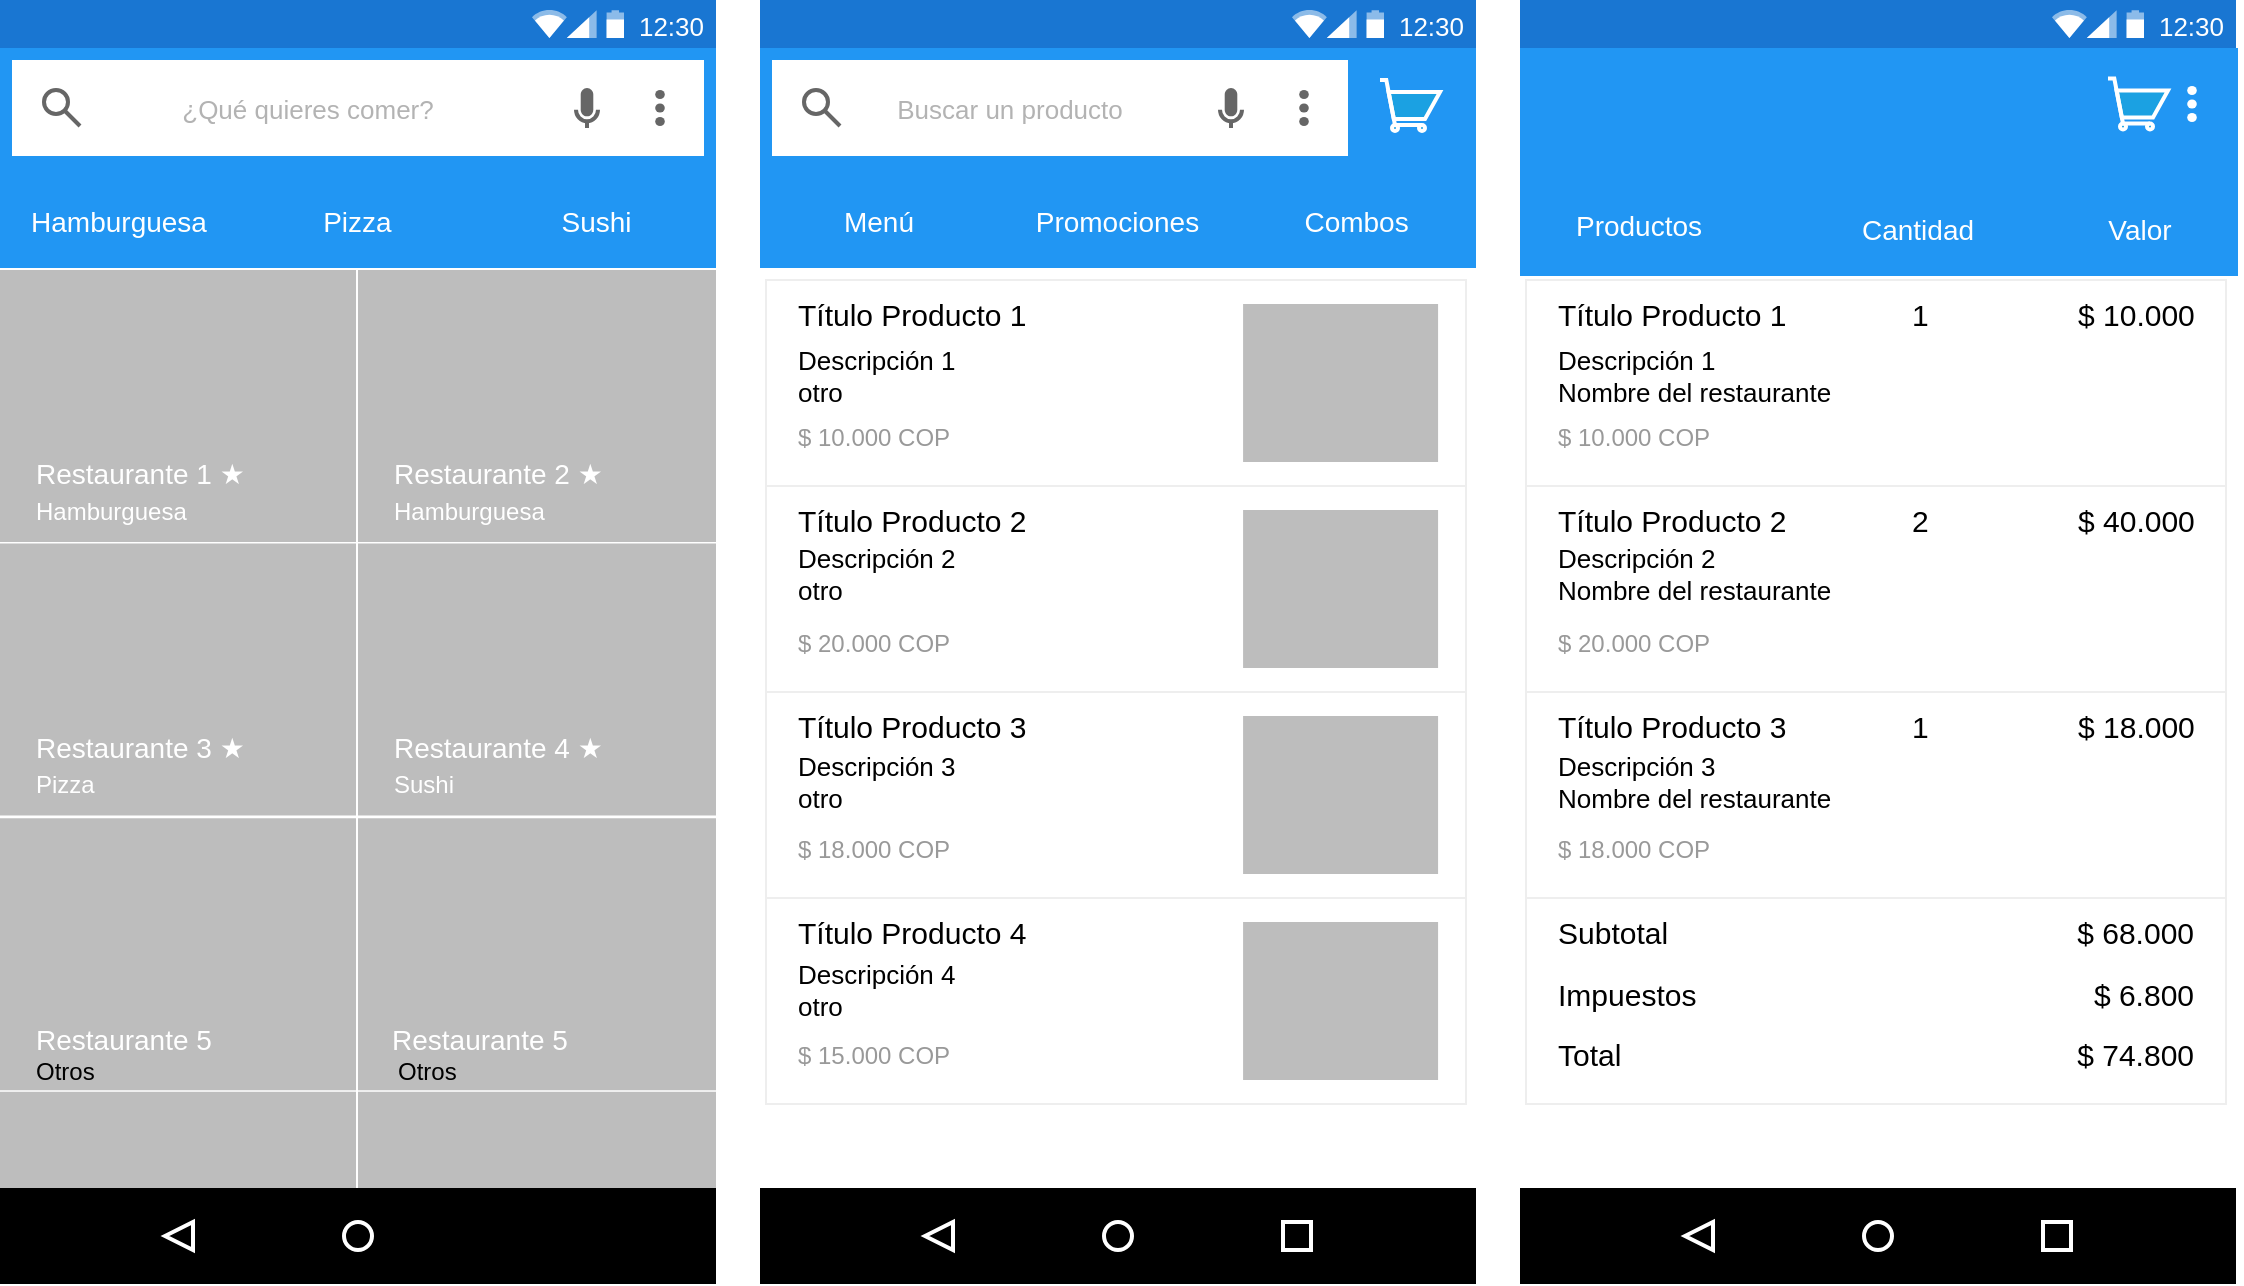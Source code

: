 <mxfile>
    <diagram id="S5mb1oGBvukjhJmNOKLZ" name="App">
        <mxGraphModel dx="820" dy="488" grid="1" gridSize="10" guides="1" tooltips="1" connect="1" arrows="1" fold="1" page="1" pageScale="1" pageWidth="827" pageHeight="1169" math="0" shadow="0">
            <root>
                <mxCell id="HmPlu7-ccYvS1Fc_cOn0-0"/>
                <mxCell id="HmPlu7-ccYvS1Fc_cOn0-1" parent="HmPlu7-ccYvS1Fc_cOn0-0"/>
                <mxCell id="-j9peHZgdj3hsEry_TXD-0" value="" style="dashed=0;shape=rect;fillColor=#ffffff;strokeColor=none;sketch=0;fontStyle=0" vertex="1" parent="HmPlu7-ccYvS1Fc_cOn0-1">
                    <mxGeometry x="40" y="40" width="358" height="642" as="geometry"/>
                </mxCell>
                <mxCell id="-j9peHZgdj3hsEry_TXD-1" value="12:30" style="dashed=0;shape=rect;align=right;fillColor=#1976D2;strokeColor=none;fontColor=#ffffff;spacingRight=4;spacingTop=1;fontStyle=0;fontSize=13;resizeWidth=1;" vertex="1" parent="-j9peHZgdj3hsEry_TXD-0">
                    <mxGeometry width="358" height="24" relative="1" as="geometry"/>
                </mxCell>
                <mxCell id="-j9peHZgdj3hsEry_TXD-2" value="" style="dashed=0;shape=mxgraph.gmdl.top_bar;strokeColor=none;" vertex="1" parent="-j9peHZgdj3hsEry_TXD-1">
                    <mxGeometry x="1" y="0.5" width="46" height="14" relative="1" as="geometry">
                        <mxPoint x="-92" y="-7" as="offset"/>
                    </mxGeometry>
                </mxCell>
                <mxCell id="-j9peHZgdj3hsEry_TXD-3" value="" style="dashed=0;shape=rect;strokeColor=none;fillColor=#2196F3;resizeWidth=1;" vertex="1" parent="-j9peHZgdj3hsEry_TXD-0">
                    <mxGeometry width="358" height="110" relative="1" as="geometry">
                        <mxPoint y="24" as="offset"/>
                    </mxGeometry>
                </mxCell>
                <mxCell id="-j9peHZgdj3hsEry_TXD-4" value="¿Qué quieres comer?" style="dashed=0;shape=mxgraph.gmdl.marginRect;rectMargin=6;strokeColor=none;fillColor=#ffffff;fontColor=#B3B3B3;fontSize=13;spacingRight=50;resizeWidth=1;" vertex="1" parent="-j9peHZgdj3hsEry_TXD-3">
                    <mxGeometry width="358" height="60" relative="1" as="geometry"/>
                </mxCell>
                <mxCell id="-j9peHZgdj3hsEry_TXD-5" value="" style="dashed=0;shape=mxgraph.gmdl.search;strokeColor=#666666;fillColor=none;strokeWidth=2;" vertex="1" parent="-j9peHZgdj3hsEry_TXD-4">
                    <mxGeometry y="0.5" width="18" height="18" relative="1" as="geometry">
                        <mxPoint x="22" y="-9" as="offset"/>
                    </mxGeometry>
                </mxCell>
                <mxCell id="-j9peHZgdj3hsEry_TXD-6" value="" style="dashed=0;shape=mxgraph.gmdl.voice;strokeColor=#666666;fillColor=#666666;strokeWidth=2;" vertex="1" parent="-j9peHZgdj3hsEry_TXD-4">
                    <mxGeometry x="1" y="0.5" width="11" height="20" relative="1" as="geometry">
                        <mxPoint x="-70" y="-10" as="offset"/>
                    </mxGeometry>
                </mxCell>
                <mxCell id="-j9peHZgdj3hsEry_TXD-7" value="" style="dashed=0;shape=mxgraph.gmdl.settings;strokeColor=none;fillColor=#666666;" vertex="1" parent="-j9peHZgdj3hsEry_TXD-4">
                    <mxGeometry x="1" y="0.5" width="6" height="18" relative="1" as="geometry">
                        <mxPoint x="-31" y="-9" as="offset"/>
                    </mxGeometry>
                </mxCell>
                <mxCell id="-j9peHZgdj3hsEry_TXD-8" value="Hamburguesa" style="text;align=center;fontColor=#FFFFFF;fontStyle=0;verticalAlign=middle;fontSize=14;resizeWidth=1;" vertex="1" parent="-j9peHZgdj3hsEry_TXD-3">
                    <mxGeometry y="1" width="119" height="48" relative="1" as="geometry">
                        <mxPoint y="-48" as="offset"/>
                    </mxGeometry>
                </mxCell>
                <mxCell id="-j9peHZgdj3hsEry_TXD-9" value="Pizza" style="text;align=center;fontColor=#FFFFFF;fontStyle=0;verticalAlign=middle;fontSize=14;resizeWidth=1;" vertex="1" parent="-j9peHZgdj3hsEry_TXD-3">
                    <mxGeometry x="0.333" y="1" width="119" height="48" relative="1" as="geometry">
                        <mxPoint y="-48" as="offset"/>
                    </mxGeometry>
                </mxCell>
                <mxCell id="-j9peHZgdj3hsEry_TXD-10" value="Sushi" style="text;align=center;fontColor=#FFFFFF;fontStyle=0;verticalAlign=middle;fontSize=14;resizeWidth=1;" vertex="1" parent="-j9peHZgdj3hsEry_TXD-3">
                    <mxGeometry x="0.667" y="1" width="119" height="48" relative="1" as="geometry">
                        <mxPoint y="-48" as="offset"/>
                    </mxGeometry>
                </mxCell>
                <mxCell id="-j9peHZgdj3hsEry_TXD-11" value="Hamburguesa" style="shape=rect;fillColor=#BDBDBD;strokeColor=none;shadow=0;align=left;verticalAlign=bottom;spacing=0;spacingLeft=18;spacingBottom=8;fontColor=#FFFFFF;resizeWidth=1;resizeHeight=1;" vertex="1" parent="-j9peHZgdj3hsEry_TXD-0">
                    <mxGeometry width="178" height="136" relative="1" as="geometry">
                        <mxPoint y="135" as="offset"/>
                    </mxGeometry>
                </mxCell>
                <mxCell id="-j9peHZgdj3hsEry_TXD-12" value="Restaurante 1 ★" style="text;whiteSpace=wrap;fontColor=#ffffff;spacingLeft=16;verticalAlign=middle;fontSize=14;html=1;resizeWidth=1;" vertex="1" parent="-j9peHZgdj3hsEry_TXD-11">
                    <mxGeometry y="1" width="178" height="20" relative="1" as="geometry">
                        <mxPoint y="-44" as="offset"/>
                    </mxGeometry>
                </mxCell>
                <mxCell id="-j9peHZgdj3hsEry_TXD-13" value="Hamburguesa" style="shape=rect;fillColor=#BDBDBD;strokeColor=none;shadow=0;align=left;verticalAlign=bottom;spacing=0;spacingLeft=18;spacingBottom=8;fontColor=#FFFFFF;resizeWidth=1;resizeHeight=1;" vertex="1" parent="-j9peHZgdj3hsEry_TXD-0">
                    <mxGeometry x="0.5" width="179" height="136" relative="1" as="geometry">
                        <mxPoint y="135" as="offset"/>
                    </mxGeometry>
                </mxCell>
                <mxCell id="-j9peHZgdj3hsEry_TXD-14" value="Restaurante 2 ★" style="text;whiteSpace=wrap;fontColor=#ffffff;spacingLeft=16;verticalAlign=middle;fontSize=14;html=1;" vertex="1" parent="-j9peHZgdj3hsEry_TXD-13">
                    <mxGeometry y="1" width="179" height="20" relative="1" as="geometry">
                        <mxPoint y="-44" as="offset"/>
                    </mxGeometry>
                </mxCell>
                <mxCell id="-j9peHZgdj3hsEry_TXD-15" value="Pizza" style="shape=rect;fillColor=#BDBDBD;strokeColor=none;shadow=0;align=left;verticalAlign=bottom;spacing=0;spacingLeft=18;spacingBottom=8;fontColor=#FFFFFF;resizeWidth=1;resizeHeight=1;" vertex="1" parent="-j9peHZgdj3hsEry_TXD-0">
                    <mxGeometry y="0.213" width="178" height="136" relative="1" as="geometry">
                        <mxPoint y="135" as="offset"/>
                    </mxGeometry>
                </mxCell>
                <mxCell id="-j9peHZgdj3hsEry_TXD-16" value="Restaurante 3 ★" style="text;whiteSpace=wrap;fontColor=#ffffff;spacingLeft=16;verticalAlign=middle;fontSize=14;html=1;" vertex="1" parent="-j9peHZgdj3hsEry_TXD-15">
                    <mxGeometry y="1" width="178" height="20" relative="1" as="geometry">
                        <mxPoint y="-44" as="offset"/>
                    </mxGeometry>
                </mxCell>
                <mxCell id="-j9peHZgdj3hsEry_TXD-17" value="Sushi" style="shape=rect;fillColor=#BDBDBD;strokeColor=none;shadow=0;align=left;verticalAlign=bottom;spacing=0;spacingLeft=18;spacingBottom=8;fontColor=#FFFFFF;resizeWidth=1;resizeHeight=1;" vertex="1" parent="-j9peHZgdj3hsEry_TXD-0">
                    <mxGeometry x="0.5" y="0.213" width="179" height="136" relative="1" as="geometry">
                        <mxPoint y="135" as="offset"/>
                    </mxGeometry>
                </mxCell>
                <mxCell id="-j9peHZgdj3hsEry_TXD-18" value="Restaurante 4 ★" style="text;whiteSpace=wrap;fontColor=#ffffff;spacingLeft=16;verticalAlign=middle;fontSize=14;html=1;" vertex="1" parent="-j9peHZgdj3hsEry_TXD-17">
                    <mxGeometry y="1" width="179" height="20" relative="1" as="geometry">
                        <mxPoint y="-44" as="offset"/>
                    </mxGeometry>
                </mxCell>
                <mxCell id="-j9peHZgdj3hsEry_TXD-19" value="Otros" style="shape=rect;fillColor=#BDBDBD;strokeColor=none;shadow=0;resizeWidth=1;resizeHeight=1;verticalAlign=bottom;align=left;spacingLeft=16;" vertex="1" parent="-j9peHZgdj3hsEry_TXD-0">
                    <mxGeometry y="0.427" width="178" height="136" relative="1" as="geometry">
                        <mxPoint y="135" as="offset"/>
                    </mxGeometry>
                </mxCell>
                <mxCell id="-j9peHZgdj3hsEry_TXD-20" value="Otros" style="shape=rect;fillColor=#BDBDBD;strokeColor=none;shadow=0;resizeWidth=1;resizeHeight=1;verticalAlign=bottom;align=left;spacingLeft=18;" vertex="1" parent="-j9peHZgdj3hsEry_TXD-0">
                    <mxGeometry x="0.5" y="0.427" width="179" height="136" relative="1" as="geometry">
                        <mxPoint y="135" as="offset"/>
                    </mxGeometry>
                </mxCell>
                <mxCell id="-j9peHZgdj3hsEry_TXD-21" value="" style="shape=rect;fillColor=#BDBDBD;strokeColor=none;shadow=0;resizeWidth=1;resizeHeight=1;" vertex="1" parent="-j9peHZgdj3hsEry_TXD-0">
                    <mxGeometry y="0.64" width="178" height="70" relative="1" as="geometry">
                        <mxPoint y="135" as="offset"/>
                    </mxGeometry>
                </mxCell>
                <mxCell id="-j9peHZgdj3hsEry_TXD-22" value="" style="shape=rect;fillColor=#BDBDBD;strokeColor=none;shadow=0;resizeWidth=1;resizeHeight=1;" vertex="1" parent="-j9peHZgdj3hsEry_TXD-0">
                    <mxGeometry x="0.5" y="0.64" width="179" height="70" relative="1" as="geometry">
                        <mxPoint y="135" as="offset"/>
                    </mxGeometry>
                </mxCell>
                <mxCell id="-j9peHZgdj3hsEry_TXD-23" value="" style="dashed=0;shape=rect;strokeColor=none;fillColor=#000000;resizeWidth=1;" vertex="1" parent="-j9peHZgdj3hsEry_TXD-0">
                    <mxGeometry y="1" width="358" height="48" relative="1" as="geometry">
                        <mxPoint y="-48" as="offset"/>
                    </mxGeometry>
                </mxCell>
                <mxCell id="-j9peHZgdj3hsEry_TXD-24" value="" style="dashed=0;shape=mxgraph.gmdl.back;strokeColor=#ffffff;fillColor=#000000;strokeWidth=2;" vertex="1" parent="-j9peHZgdj3hsEry_TXD-23">
                    <mxGeometry x="0.25" y="0.5" width="14" height="14" relative="1" as="geometry">
                        <mxPoint x="-7" y="-7" as="offset"/>
                    </mxGeometry>
                </mxCell>
                <mxCell id="-j9peHZgdj3hsEry_TXD-25" value="" style="shape=ellipse;strokeColor=#ffffff;fillColor=#000000;strokeWidth=2;" vertex="1" parent="-j9peHZgdj3hsEry_TXD-23">
                    <mxGeometry x="0.5" y="0.5" width="14" height="14" relative="1" as="geometry">
                        <mxPoint x="-7" y="-7" as="offset"/>
                    </mxGeometry>
                </mxCell>
                <mxCell id="-j9peHZgdj3hsEry_TXD-26" value="Restaurante 5" style="text;whiteSpace=wrap;fontColor=#ffffff;spacingLeft=16;verticalAlign=middle;fontSize=14;html=1;resizeWidth=1;" vertex="1" parent="-j9peHZgdj3hsEry_TXD-0">
                    <mxGeometry y="510" width="178" height="20" as="geometry"/>
                </mxCell>
                <mxCell id="-j9peHZgdj3hsEry_TXD-27" value="Restaurante 5" style="text;whiteSpace=wrap;fontColor=#ffffff;spacingLeft=16;verticalAlign=middle;fontSize=14;html=1;resizeWidth=1;" vertex="1" parent="-j9peHZgdj3hsEry_TXD-0">
                    <mxGeometry x="178" y="510" width="178" height="20" as="geometry"/>
                </mxCell>
                <mxCell id="vOvZFyl1ThOGunCFdDTf-0" value="" style="dashed=0;shape=rect;fillColor=#ffffff;strokeColor=none;sketch=0;align=left;" vertex="1" parent="HmPlu7-ccYvS1Fc_cOn0-1">
                    <mxGeometry x="800" y="40" width="358" height="642" as="geometry"/>
                </mxCell>
                <mxCell id="vOvZFyl1ThOGunCFdDTf-1" value="12:30" style="dashed=0;shape=rect;align=right;fillColor=#1976D2;strokeColor=none;fontColor=#ffffff;spacingRight=4;spacingTop=1;fontStyle=0;fontSize=13;resizeWidth=1;" vertex="1" parent="vOvZFyl1ThOGunCFdDTf-0">
                    <mxGeometry width="358" height="24" relative="1" as="geometry"/>
                </mxCell>
                <mxCell id="vOvZFyl1ThOGunCFdDTf-2" value="" style="dashed=0;shape=mxgraph.gmdl.top_bar;strokeColor=none;" vertex="1" parent="vOvZFyl1ThOGunCFdDTf-1">
                    <mxGeometry x="1" y="0.5" width="46" height="14" relative="1" as="geometry">
                        <mxPoint x="-92" y="-7" as="offset"/>
                    </mxGeometry>
                </mxCell>
                <mxCell id="vOvZFyl1ThOGunCFdDTf-3" value="" style="dashed=0;shape=rect;strokeColor=none;fillColor=#2196F3;resizeWidth=1;" vertex="1" parent="vOvZFyl1ThOGunCFdDTf-0">
                    <mxGeometry width="359" height="114" relative="1" as="geometry">
                        <mxPoint y="24" as="offset"/>
                    </mxGeometry>
                </mxCell>
                <mxCell id="vOvZFyl1ThOGunCFdDTf-4" value="" style="dashed=0;shape=mxgraph.gmdl.settings;strokeColor=none;fillColor=#FFFFFF;" vertex="1" parent="vOvZFyl1ThOGunCFdDTf-3">
                    <mxGeometry x="333" y="19" width="6" height="18" as="geometry">
                        <mxPoint x="-31" y="-9" as="offset"/>
                    </mxGeometry>
                </mxCell>
                <mxCell id="vOvZFyl1ThOGunCFdDTf-5" value="" style="html=1;verticalLabelPosition=bottom;align=center;labelBackgroundColor=#ffffff;verticalAlign=top;strokeWidth=2;shadow=0;dashed=0;shape=mxgraph.ios7.icons.shopping_cart;fillColor=#1ba1e2;fontColor=#ffffff;strokeColor=#FFFFFF;" vertex="1" parent="vOvZFyl1ThOGunCFdDTf-3">
                    <mxGeometry x="294" y="15.25" width="30" height="25.5" as="geometry"/>
                </mxCell>
                <mxCell id="vOvZFyl1ThOGunCFdDTf-6" value="Cantidad" style="text;align=center;fontColor=#FFFFFF;fontStyle=0;verticalAlign=middle;fontSize=14;resizeWidth=1;" vertex="1" parent="vOvZFyl1ThOGunCFdDTf-3">
                    <mxGeometry x="158" y="66" width="82" height="48" as="geometry"/>
                </mxCell>
                <mxCell id="vOvZFyl1ThOGunCFdDTf-7" value="Valor" style="text;align=center;fontColor=#FFFFFF;fontStyle=0;verticalAlign=middle;fontSize=14;resizeWidth=1;" vertex="1" parent="vOvZFyl1ThOGunCFdDTf-3">
                    <mxGeometry x="270" y="66" width="80" height="48" as="geometry"/>
                </mxCell>
                <mxCell id="vOvZFyl1ThOGunCFdDTf-8" value="" style="dashed=0;shape=rect;strokeColor=none;fillColor=#000000;resizeWidth=1;" vertex="1" parent="vOvZFyl1ThOGunCFdDTf-0">
                    <mxGeometry y="1" width="358" height="48" relative="1" as="geometry">
                        <mxPoint y="-48" as="offset"/>
                    </mxGeometry>
                </mxCell>
                <mxCell id="vOvZFyl1ThOGunCFdDTf-9" value="" style="dashed=0;shape=mxgraph.gmdl.back;strokeColor=#ffffff;fillColor=#000000;strokeWidth=2;" vertex="1" parent="vOvZFyl1ThOGunCFdDTf-8">
                    <mxGeometry x="0.25" y="0.5" width="14" height="14" relative="1" as="geometry">
                        <mxPoint x="-7" y="-7" as="offset"/>
                    </mxGeometry>
                </mxCell>
                <mxCell id="vOvZFyl1ThOGunCFdDTf-10" value="" style="shape=ellipse;strokeColor=#ffffff;fillColor=#000000;strokeWidth=2;" vertex="1" parent="vOvZFyl1ThOGunCFdDTf-8">
                    <mxGeometry x="0.5" y="0.5" width="14" height="14" relative="1" as="geometry">
                        <mxPoint x="-7" y="-7" as="offset"/>
                    </mxGeometry>
                </mxCell>
                <mxCell id="vOvZFyl1ThOGunCFdDTf-11" value="" style="shape=rect;strokeColor=#ffffff;fillColor=#000000;strokeWidth=2;" vertex="1" parent="vOvZFyl1ThOGunCFdDTf-8">
                    <mxGeometry x="0.75" y="0.5" width="14" height="14" relative="1" as="geometry">
                        <mxPoint x="-7" y="-7" as="offset"/>
                    </mxGeometry>
                </mxCell>
                <mxCell id="vOvZFyl1ThOGunCFdDTf-12" value="" style="group" vertex="1" connectable="0" parent="vOvZFyl1ThOGunCFdDTf-0">
                    <mxGeometry x="3" y="140" width="358" height="412" as="geometry"/>
                </mxCell>
                <mxCell id="vOvZFyl1ThOGunCFdDTf-13" value="" style="shape=rect;fillColor=#ffffff;strokeColor=#eeeeee;shadow=0;resizeWidth=1;" vertex="1" parent="vOvZFyl1ThOGunCFdDTf-12">
                    <mxGeometry width="350" height="103" as="geometry"/>
                </mxCell>
                <mxCell id="vOvZFyl1ThOGunCFdDTf-14" value="Título Producto 1" style="text;whiteSpace=wrap;fontColor=#000000;verticalAlign=top;align=left;fontSize=15;spacing=16;spacingBottom=0;spacingTop=-12;resizeWidth=1;" vertex="1" parent="vOvZFyl1ThOGunCFdDTf-13">
                    <mxGeometry width="238.547" height="60" relative="1" as="geometry"/>
                </mxCell>
                <mxCell id="vOvZFyl1ThOGunCFdDTf-15" value="Descripción 1&#10;Nombre del restaurante" style="text;whiteSpace=wrap;spacingLeft=16;spacingRight=16;spacing=0;fontSize=13;fontColor=#000000;spacingBottom=0;spacingTop=-5;resizeWidth=1;" vertex="1" parent="vOvZFyl1ThOGunCFdDTf-13">
                    <mxGeometry width="238.547" height="20" relative="1" as="geometry">
                        <mxPoint y="33" as="offset"/>
                    </mxGeometry>
                </mxCell>
                <mxCell id="vOvZFyl1ThOGunCFdDTf-16" value="$ 10.000 COP" style="text;whiteSpace=wrap;spacingLeft=16;spacingRight=16;spacing=0;fontSize=12;fontColor=#999999;spacingBottom=0;spacingTop=-5;resizeWidth=1;" vertex="1" parent="vOvZFyl1ThOGunCFdDTf-13">
                    <mxGeometry width="238.547" height="20" relative="1" as="geometry">
                        <mxPoint y="72" as="offset"/>
                    </mxGeometry>
                </mxCell>
                <mxCell id="vOvZFyl1ThOGunCFdDTf-17" value="1" style="text;whiteSpace=wrap;fontColor=#000000;verticalAlign=top;align=left;fontSize=15;spacing=16;spacingBottom=0;spacingTop=-12;resizeWidth=1;" vertex="1" parent="vOvZFyl1ThOGunCFdDTf-13">
                    <mxGeometry x="177" width="45" height="30" as="geometry"/>
                </mxCell>
                <mxCell id="vOvZFyl1ThOGunCFdDTf-18" value="$ 10.000" style="text;whiteSpace=wrap;fontColor=#000000;verticalAlign=top;align=left;fontSize=15;spacing=16;spacingBottom=0;spacingTop=-12;resizeWidth=1;" vertex="1" parent="vOvZFyl1ThOGunCFdDTf-13">
                    <mxGeometry x="260" width="90" height="30" as="geometry"/>
                </mxCell>
                <mxCell id="vOvZFyl1ThOGunCFdDTf-19" value="" style="shape=rect;fillColor=#ffffff;strokeColor=#eeeeee;shadow=0;resizeWidth=1;" vertex="1" parent="vOvZFyl1ThOGunCFdDTf-12">
                    <mxGeometry y="103" width="350" height="103" as="geometry"/>
                </mxCell>
                <mxCell id="vOvZFyl1ThOGunCFdDTf-20" value="Título Producto 2" style="text;whiteSpace=wrap;fontColor=#000000;verticalAlign=top;align=left;fontSize=15;spacing=16;spacingBottom=0;spacingTop=-12;resizeWidth=1;" vertex="1" parent="vOvZFyl1ThOGunCFdDTf-19">
                    <mxGeometry width="238.547" height="60" relative="1" as="geometry"/>
                </mxCell>
                <mxCell id="vOvZFyl1ThOGunCFdDTf-21" value="Descripción 2&#10;Nombre del restaurante" style="text;whiteSpace=wrap;spacingLeft=16;spacingRight=16;spacing=0;fontSize=13;fontColor=#000000;spacingBottom=0;spacingTop=-5;resizeWidth=1;" vertex="1" parent="vOvZFyl1ThOGunCFdDTf-19">
                    <mxGeometry width="238.547" height="20" relative="1" as="geometry">
                        <mxPoint y="29" as="offset"/>
                    </mxGeometry>
                </mxCell>
                <mxCell id="vOvZFyl1ThOGunCFdDTf-22" value="$ 20.000 COP" style="text;whiteSpace=wrap;spacingLeft=16;spacingRight=16;spacing=0;fontSize=12;fontColor=#999999;spacingBottom=0;spacingTop=-5;resizeWidth=1;" vertex="1" parent="vOvZFyl1ThOGunCFdDTf-19">
                    <mxGeometry width="238.547" height="20" relative="1" as="geometry">
                        <mxPoint y="72" as="offset"/>
                    </mxGeometry>
                </mxCell>
                <mxCell id="vOvZFyl1ThOGunCFdDTf-23" value="$ 40.000" style="text;whiteSpace=wrap;fontColor=#000000;verticalAlign=top;align=left;fontSize=15;spacing=16;spacingBottom=0;spacingTop=-12;resizeWidth=1;" vertex="1" parent="vOvZFyl1ThOGunCFdDTf-19">
                    <mxGeometry x="260" width="90" height="30" as="geometry"/>
                </mxCell>
                <mxCell id="vOvZFyl1ThOGunCFdDTf-24" value="2" style="text;whiteSpace=wrap;fontColor=#000000;verticalAlign=top;align=left;fontSize=15;spacing=16;spacingBottom=0;spacingTop=-12;resizeWidth=1;" vertex="1" parent="vOvZFyl1ThOGunCFdDTf-19">
                    <mxGeometry x="177" width="45" height="30" as="geometry"/>
                </mxCell>
                <mxCell id="vOvZFyl1ThOGunCFdDTf-25" value="" style="shape=rect;fillColor=#ffffff;strokeColor=#eeeeee;shadow=0;resizeWidth=1;" vertex="1" parent="vOvZFyl1ThOGunCFdDTf-12">
                    <mxGeometry y="206" width="350" height="103" as="geometry"/>
                </mxCell>
                <mxCell id="vOvZFyl1ThOGunCFdDTf-26" value="Título Producto 3" style="text;whiteSpace=wrap;fontColor=#000000;verticalAlign=top;align=left;fontSize=15;spacing=16;spacingBottom=0;spacingTop=-12;resizeWidth=1;" vertex="1" parent="vOvZFyl1ThOGunCFdDTf-25">
                    <mxGeometry width="238.547" height="60" relative="1" as="geometry"/>
                </mxCell>
                <mxCell id="vOvZFyl1ThOGunCFdDTf-27" value="Descripción 3&#10;Nombre del restaurante" style="text;whiteSpace=wrap;spacingLeft=16;spacingRight=16;spacing=0;fontSize=13;fontColor=#000000;spacingBottom=0;spacingTop=-5;resizeWidth=1;" vertex="1" parent="vOvZFyl1ThOGunCFdDTf-25">
                    <mxGeometry width="238.547" height="20" relative="1" as="geometry">
                        <mxPoint y="30" as="offset"/>
                    </mxGeometry>
                </mxCell>
                <mxCell id="vOvZFyl1ThOGunCFdDTf-28" value="$ 18.000 COP" style="text;whiteSpace=wrap;spacingLeft=16;spacingRight=16;spacing=0;fontSize=12;fontColor=#999999;spacingBottom=0;spacingTop=-5;resizeWidth=1;" vertex="1" parent="vOvZFyl1ThOGunCFdDTf-25">
                    <mxGeometry width="238.547" height="20" relative="1" as="geometry">
                        <mxPoint y="72" as="offset"/>
                    </mxGeometry>
                </mxCell>
                <mxCell id="vOvZFyl1ThOGunCFdDTf-29" value="$ 18.000" style="text;whiteSpace=wrap;fontColor=#000000;verticalAlign=top;align=left;fontSize=15;spacing=16;spacingBottom=0;spacingTop=-12;resizeWidth=1;" vertex="1" parent="vOvZFyl1ThOGunCFdDTf-25">
                    <mxGeometry x="260" width="90" height="30" as="geometry"/>
                </mxCell>
                <mxCell id="vOvZFyl1ThOGunCFdDTf-30" value="1" style="text;whiteSpace=wrap;fontColor=#000000;verticalAlign=top;align=left;fontSize=15;spacing=16;spacingBottom=0;spacingTop=-12;resizeWidth=1;" vertex="1" parent="vOvZFyl1ThOGunCFdDTf-25">
                    <mxGeometry x="177" width="45" height="30" as="geometry"/>
                </mxCell>
                <mxCell id="vOvZFyl1ThOGunCFdDTf-31" value="" style="shape=rect;fillColor=#ffffff;strokeColor=#eeeeee;shadow=0;resizeWidth=1;" vertex="1" parent="vOvZFyl1ThOGunCFdDTf-12">
                    <mxGeometry y="309" width="350" height="103" as="geometry"/>
                </mxCell>
                <mxCell id="vOvZFyl1ThOGunCFdDTf-32" value="Subtotal" style="text;whiteSpace=wrap;fontColor=#000000;verticalAlign=top;align=left;fontSize=15;spacing=16;spacingBottom=0;spacingTop=-12;resizeWidth=1;" vertex="1" parent="vOvZFyl1ThOGunCFdDTf-31">
                    <mxGeometry width="160" height="30" relative="1" as="geometry"/>
                </mxCell>
                <mxCell id="vOvZFyl1ThOGunCFdDTf-33" value="Impuestos" style="text;whiteSpace=wrap;fontColor=#000000;verticalAlign=top;align=left;fontSize=15;spacing=16;spacingBottom=0;spacingTop=-12;resizeWidth=1;" vertex="1" parent="vOvZFyl1ThOGunCFdDTf-31">
                    <mxGeometry y="31" width="160" height="30" as="geometry"/>
                </mxCell>
                <mxCell id="vOvZFyl1ThOGunCFdDTf-34" value="Total" style="text;whiteSpace=wrap;fontColor=#000000;verticalAlign=top;align=left;fontSize=15;spacing=16;spacingBottom=0;spacingTop=-12;resizeWidth=1;" vertex="1" parent="vOvZFyl1ThOGunCFdDTf-31">
                    <mxGeometry y="61" width="160" height="30" as="geometry"/>
                </mxCell>
                <mxCell id="vOvZFyl1ThOGunCFdDTf-35" value="$ 68.000" style="text;whiteSpace=wrap;fontColor=#000000;verticalAlign=top;align=right;fontSize=15;spacing=16;spacingBottom=0;spacingTop=-12;resizeWidth=1;" vertex="1" parent="vOvZFyl1ThOGunCFdDTf-31">
                    <mxGeometry x="260" width="90" height="30" as="geometry"/>
                </mxCell>
                <mxCell id="vOvZFyl1ThOGunCFdDTf-36" value="$ 6.800" style="text;whiteSpace=wrap;fontColor=#000000;verticalAlign=top;align=right;fontSize=15;spacing=16;spacingBottom=0;spacingTop=-12;resizeWidth=1;" vertex="1" parent="vOvZFyl1ThOGunCFdDTf-31">
                    <mxGeometry x="260" y="31" width="90" height="30" as="geometry"/>
                </mxCell>
                <mxCell id="vOvZFyl1ThOGunCFdDTf-37" value="$ 74.800" style="text;whiteSpace=wrap;fontColor=#000000;verticalAlign=top;align=right;fontSize=15;spacing=16;spacingBottom=0;spacingTop=-12;resizeWidth=1;" vertex="1" parent="vOvZFyl1ThOGunCFdDTf-31">
                    <mxGeometry x="260" y="61" width="90" height="30" as="geometry"/>
                </mxCell>
                <mxCell id="vOvZFyl1ThOGunCFdDTf-38" value="Productos" style="text;align=center;fontColor=#FFFFFF;fontStyle=0;verticalAlign=middle;fontSize=14;resizeWidth=1;" vertex="1" parent="HmPlu7-ccYvS1Fc_cOn0-1">
                    <mxGeometry x="800" y="128" width="119" height="48" as="geometry"/>
                </mxCell>
                <mxCell id="hcc6AD4dPLHIssfpYV_2-0" value="" style="dashed=0;shape=rect;fillColor=#ffffff;strokeColor=none;sketch=0;align=left;" vertex="1" parent="HmPlu7-ccYvS1Fc_cOn0-1">
                    <mxGeometry x="420" y="40" width="358" height="642" as="geometry"/>
                </mxCell>
                <mxCell id="hcc6AD4dPLHIssfpYV_2-1" value="12:30" style="dashed=0;shape=rect;align=right;fillColor=#1976D2;strokeColor=none;fontColor=#ffffff;spacingRight=4;spacingTop=1;fontStyle=0;fontSize=13;resizeWidth=1;" vertex="1" parent="hcc6AD4dPLHIssfpYV_2-0">
                    <mxGeometry width="358" height="24" relative="1" as="geometry"/>
                </mxCell>
                <mxCell id="hcc6AD4dPLHIssfpYV_2-2" value="" style="dashed=0;shape=mxgraph.gmdl.top_bar;strokeColor=none;" vertex="1" parent="hcc6AD4dPLHIssfpYV_2-1">
                    <mxGeometry x="1" y="0.5" width="46" height="14" relative="1" as="geometry">
                        <mxPoint x="-92" y="-7" as="offset"/>
                    </mxGeometry>
                </mxCell>
                <mxCell id="hcc6AD4dPLHIssfpYV_2-3" value="" style="dashed=0;shape=rect;strokeColor=none;fillColor=#2196F3;resizeWidth=1;" vertex="1" parent="hcc6AD4dPLHIssfpYV_2-0">
                    <mxGeometry width="358" height="110" relative="1" as="geometry">
                        <mxPoint y="24" as="offset"/>
                    </mxGeometry>
                </mxCell>
                <mxCell id="hcc6AD4dPLHIssfpYV_2-4" value="Buscar un producto" style="dashed=0;shape=mxgraph.gmdl.marginRect;rectMargin=6;strokeColor=none;fillColor=#ffffff;fontColor=#B3B3B3;fontSize=13;spacingRight=50;resizeWidth=1;" vertex="1" parent="hcc6AD4dPLHIssfpYV_2-3">
                    <mxGeometry width="300" height="60" relative="1" as="geometry"/>
                </mxCell>
                <mxCell id="hcc6AD4dPLHIssfpYV_2-5" value="" style="dashed=0;shape=mxgraph.gmdl.search;strokeColor=#666666;fillColor=none;strokeWidth=2;" vertex="1" parent="hcc6AD4dPLHIssfpYV_2-4">
                    <mxGeometry y="0.5" width="18" height="18" relative="1" as="geometry">
                        <mxPoint x="22" y="-9" as="offset"/>
                    </mxGeometry>
                </mxCell>
                <mxCell id="hcc6AD4dPLHIssfpYV_2-6" value="" style="dashed=0;shape=mxgraph.gmdl.voice;strokeColor=#666666;fillColor=#666666;strokeWidth=2;" vertex="1" parent="hcc6AD4dPLHIssfpYV_2-4">
                    <mxGeometry x="1" y="0.5" width="11" height="20" relative="1" as="geometry">
                        <mxPoint x="-70" y="-10" as="offset"/>
                    </mxGeometry>
                </mxCell>
                <mxCell id="hcc6AD4dPLHIssfpYV_2-7" value="" style="dashed=0;shape=mxgraph.gmdl.settings;strokeColor=none;fillColor=#666666;" vertex="1" parent="hcc6AD4dPLHIssfpYV_2-4">
                    <mxGeometry x="1" y="0.5" width="6" height="18" relative="1" as="geometry">
                        <mxPoint x="-31" y="-9" as="offset"/>
                    </mxGeometry>
                </mxCell>
                <mxCell id="hcc6AD4dPLHIssfpYV_2-8" value="Menú" style="text;align=center;fontColor=#FFFFFF;fontStyle=0;verticalAlign=middle;fontSize=14;resizeWidth=1;" vertex="1" parent="hcc6AD4dPLHIssfpYV_2-3">
                    <mxGeometry y="1" width="119" height="48" relative="1" as="geometry">
                        <mxPoint y="-48" as="offset"/>
                    </mxGeometry>
                </mxCell>
                <mxCell id="hcc6AD4dPLHIssfpYV_2-9" value="Promociones" style="text;align=center;fontColor=#FFFFFF;fontStyle=0;verticalAlign=middle;fontSize=14;resizeWidth=1;" vertex="1" parent="hcc6AD4dPLHIssfpYV_2-3">
                    <mxGeometry x="0.333" y="1" width="119" height="48" relative="1" as="geometry">
                        <mxPoint y="-48" as="offset"/>
                    </mxGeometry>
                </mxCell>
                <mxCell id="hcc6AD4dPLHIssfpYV_2-10" value="Combos" style="text;align=center;fontColor=#FFFFFF;fontStyle=0;verticalAlign=middle;fontSize=14;resizeWidth=1;" vertex="1" parent="hcc6AD4dPLHIssfpYV_2-3">
                    <mxGeometry x="0.667" y="1" width="119" height="48" relative="1" as="geometry">
                        <mxPoint y="-48" as="offset"/>
                    </mxGeometry>
                </mxCell>
                <mxCell id="hcc6AD4dPLHIssfpYV_2-11" value="" style="html=1;verticalLabelPosition=bottom;align=center;labelBackgroundColor=#ffffff;verticalAlign=top;strokeWidth=2;shadow=0;dashed=0;shape=mxgraph.ios7.icons.shopping_cart;fillColor=#1ba1e2;fontColor=#ffffff;strokeColor=#FFFFFF;" vertex="1" parent="hcc6AD4dPLHIssfpYV_2-3">
                    <mxGeometry x="310" y="16" width="30" height="25.5" as="geometry"/>
                </mxCell>
                <mxCell id="hcc6AD4dPLHIssfpYV_2-12" value="" style="dashed=0;shape=rect;strokeColor=none;fillColor=#000000;resizeWidth=1;" vertex="1" parent="hcc6AD4dPLHIssfpYV_2-0">
                    <mxGeometry y="1" width="358" height="48" relative="1" as="geometry">
                        <mxPoint y="-48" as="offset"/>
                    </mxGeometry>
                </mxCell>
                <mxCell id="hcc6AD4dPLHIssfpYV_2-13" value="" style="dashed=0;shape=mxgraph.gmdl.back;strokeColor=#ffffff;fillColor=#000000;strokeWidth=2;" vertex="1" parent="hcc6AD4dPLHIssfpYV_2-12">
                    <mxGeometry x="0.25" y="0.5" width="14" height="14" relative="1" as="geometry">
                        <mxPoint x="-7" y="-7" as="offset"/>
                    </mxGeometry>
                </mxCell>
                <mxCell id="hcc6AD4dPLHIssfpYV_2-14" value="" style="shape=ellipse;strokeColor=#ffffff;fillColor=#000000;strokeWidth=2;" vertex="1" parent="hcc6AD4dPLHIssfpYV_2-12">
                    <mxGeometry x="0.5" y="0.5" width="14" height="14" relative="1" as="geometry">
                        <mxPoint x="-7" y="-7" as="offset"/>
                    </mxGeometry>
                </mxCell>
                <mxCell id="hcc6AD4dPLHIssfpYV_2-15" value="" style="shape=rect;strokeColor=#ffffff;fillColor=#000000;strokeWidth=2;" vertex="1" parent="hcc6AD4dPLHIssfpYV_2-12">
                    <mxGeometry x="0.75" y="0.5" width="14" height="14" relative="1" as="geometry">
                        <mxPoint x="-7" y="-7" as="offset"/>
                    </mxGeometry>
                </mxCell>
                <mxCell id="hcc6AD4dPLHIssfpYV_2-16" value="" style="group" vertex="1" connectable="0" parent="hcc6AD4dPLHIssfpYV_2-0">
                    <mxGeometry x="3" y="140" width="358" height="412" as="geometry"/>
                </mxCell>
                <mxCell id="hcc6AD4dPLHIssfpYV_2-17" value="" style="shape=rect;fillColor=#ffffff;strokeColor=#eeeeee;shadow=0;resizeWidth=1;" vertex="1" parent="hcc6AD4dPLHIssfpYV_2-16">
                    <mxGeometry width="350" height="103" as="geometry"/>
                </mxCell>
                <mxCell id="hcc6AD4dPLHIssfpYV_2-18" value="Título Producto 1" style="text;whiteSpace=wrap;fontColor=#000000;verticalAlign=top;align=left;fontSize=15;spacing=16;spacingBottom=0;spacingTop=-12;resizeWidth=1;" vertex="1" parent="hcc6AD4dPLHIssfpYV_2-17">
                    <mxGeometry width="238.547" height="60" relative="1" as="geometry"/>
                </mxCell>
                <mxCell id="hcc6AD4dPLHIssfpYV_2-19" value="Descripción 1&#10;otro" style="text;whiteSpace=wrap;spacingLeft=16;spacingRight=16;spacing=0;fontSize=13;fontColor=#000000;spacingBottom=0;spacingTop=-5;resizeWidth=1;" vertex="1" parent="hcc6AD4dPLHIssfpYV_2-17">
                    <mxGeometry width="238.547" height="20" relative="1" as="geometry">
                        <mxPoint y="33" as="offset"/>
                    </mxGeometry>
                </mxCell>
                <mxCell id="hcc6AD4dPLHIssfpYV_2-20" value="$ 10.000 COP" style="text;whiteSpace=wrap;spacingLeft=16;spacingRight=16;spacing=0;fontSize=12;fontColor=#999999;spacingBottom=0;spacingTop=-5;resizeWidth=1;" vertex="1" parent="hcc6AD4dPLHIssfpYV_2-17">
                    <mxGeometry width="238.547" height="20" relative="1" as="geometry">
                        <mxPoint y="72" as="offset"/>
                    </mxGeometry>
                </mxCell>
                <mxCell id="hcc6AD4dPLHIssfpYV_2-21" value="" style="dashed=0;shape=mxgraph.gmdl.marginRect;rectMargin=12;rectMarginLeft=-12;fillColor=#BDBDBD;strokeColor=none;" vertex="1" parent="hcc6AD4dPLHIssfpYV_2-17">
                    <mxGeometry x="238.547" width="109.497" height="103" as="geometry"/>
                </mxCell>
                <mxCell id="hcc6AD4dPLHIssfpYV_2-22" value="" style="shape=rect;fillColor=#ffffff;strokeColor=#eeeeee;shadow=0;resizeWidth=1;" vertex="1" parent="hcc6AD4dPLHIssfpYV_2-16">
                    <mxGeometry y="103" width="350" height="103" as="geometry"/>
                </mxCell>
                <mxCell id="hcc6AD4dPLHIssfpYV_2-23" value="Título Producto 2" style="text;whiteSpace=wrap;fontColor=#000000;verticalAlign=top;align=left;fontSize=15;spacing=16;spacingBottom=0;spacingTop=-12;resizeWidth=1;" vertex="1" parent="hcc6AD4dPLHIssfpYV_2-22">
                    <mxGeometry width="238.547" height="60" relative="1" as="geometry"/>
                </mxCell>
                <mxCell id="hcc6AD4dPLHIssfpYV_2-24" value="Descripción 2&#10;otro" style="text;whiteSpace=wrap;spacingLeft=16;spacingRight=16;spacing=0;fontSize=13;fontColor=#000000;spacingBottom=0;spacingTop=-5;resizeWidth=1;" vertex="1" parent="hcc6AD4dPLHIssfpYV_2-22">
                    <mxGeometry width="238.547" height="20" relative="1" as="geometry">
                        <mxPoint y="29" as="offset"/>
                    </mxGeometry>
                </mxCell>
                <mxCell id="hcc6AD4dPLHIssfpYV_2-25" value="$ 20.000 COP" style="text;whiteSpace=wrap;spacingLeft=16;spacingRight=16;spacing=0;fontSize=12;fontColor=#999999;spacingBottom=0;spacingTop=-5;resizeWidth=1;" vertex="1" parent="hcc6AD4dPLHIssfpYV_2-22">
                    <mxGeometry width="238.547" height="20" relative="1" as="geometry">
                        <mxPoint y="72" as="offset"/>
                    </mxGeometry>
                </mxCell>
                <mxCell id="hcc6AD4dPLHIssfpYV_2-26" value="" style="dashed=0;shape=mxgraph.gmdl.marginRect;rectMargin=12;rectMarginLeft=-12;fillColor=#BDBDBD;strokeColor=none;" vertex="1" parent="hcc6AD4dPLHIssfpYV_2-22">
                    <mxGeometry x="238.547" width="109.497" height="103" as="geometry"/>
                </mxCell>
                <mxCell id="hcc6AD4dPLHIssfpYV_2-27" value="" style="shape=rect;fillColor=#ffffff;strokeColor=#eeeeee;shadow=0;resizeWidth=1;" vertex="1" parent="hcc6AD4dPLHIssfpYV_2-16">
                    <mxGeometry y="206" width="350" height="103" as="geometry"/>
                </mxCell>
                <mxCell id="hcc6AD4dPLHIssfpYV_2-28" value="Título Producto 3" style="text;whiteSpace=wrap;fontColor=#000000;verticalAlign=top;align=left;fontSize=15;spacing=16;spacingBottom=0;spacingTop=-12;resizeWidth=1;" vertex="1" parent="hcc6AD4dPLHIssfpYV_2-27">
                    <mxGeometry width="238.547" height="60" relative="1" as="geometry"/>
                </mxCell>
                <mxCell id="hcc6AD4dPLHIssfpYV_2-29" value="Descripción 3&#10;otro" style="text;whiteSpace=wrap;spacingLeft=16;spacingRight=16;spacing=0;fontSize=13;fontColor=#000000;spacingBottom=0;spacingTop=-5;resizeWidth=1;" vertex="1" parent="hcc6AD4dPLHIssfpYV_2-27">
                    <mxGeometry width="238.547" height="20" relative="1" as="geometry">
                        <mxPoint y="30" as="offset"/>
                    </mxGeometry>
                </mxCell>
                <mxCell id="hcc6AD4dPLHIssfpYV_2-30" value="$ 18.000 COP" style="text;whiteSpace=wrap;spacingLeft=16;spacingRight=16;spacing=0;fontSize=12;fontColor=#999999;spacingBottom=0;spacingTop=-5;resizeWidth=1;" vertex="1" parent="hcc6AD4dPLHIssfpYV_2-27">
                    <mxGeometry width="238.547" height="20" relative="1" as="geometry">
                        <mxPoint y="72" as="offset"/>
                    </mxGeometry>
                </mxCell>
                <mxCell id="hcc6AD4dPLHIssfpYV_2-31" value="" style="dashed=0;shape=mxgraph.gmdl.marginRect;rectMargin=12;rectMarginLeft=-12;fillColor=#BDBDBD;strokeColor=none;" vertex="1" parent="hcc6AD4dPLHIssfpYV_2-27">
                    <mxGeometry x="238.547" width="109.497" height="103" as="geometry"/>
                </mxCell>
                <mxCell id="hcc6AD4dPLHIssfpYV_2-32" value="" style="shape=rect;fillColor=#ffffff;strokeColor=#eeeeee;shadow=0;resizeWidth=1;" vertex="1" parent="hcc6AD4dPLHIssfpYV_2-16">
                    <mxGeometry y="309" width="350" height="103" as="geometry"/>
                </mxCell>
                <mxCell id="hcc6AD4dPLHIssfpYV_2-33" value="Título Producto 4" style="text;whiteSpace=wrap;fontColor=#000000;verticalAlign=top;align=left;fontSize=15;spacing=16;spacingBottom=0;spacingTop=-12;resizeWidth=1;" vertex="1" parent="hcc6AD4dPLHIssfpYV_2-32">
                    <mxGeometry width="238.547" height="60" relative="1" as="geometry"/>
                </mxCell>
                <mxCell id="hcc6AD4dPLHIssfpYV_2-34" value="Descripción 4&#10;otro" style="text;whiteSpace=wrap;spacingLeft=16;spacingRight=16;spacing=0;fontSize=13;fontColor=#000000;spacingBottom=0;spacingTop=-5;resizeWidth=1;" vertex="1" parent="hcc6AD4dPLHIssfpYV_2-32">
                    <mxGeometry width="238.547" height="20" relative="1" as="geometry">
                        <mxPoint y="31" as="offset"/>
                    </mxGeometry>
                </mxCell>
                <mxCell id="hcc6AD4dPLHIssfpYV_2-35" value="$ 15.000 COP" style="text;whiteSpace=wrap;spacingLeft=16;spacingRight=16;spacing=0;fontSize=12;fontColor=#999999;spacingBottom=0;spacingTop=-5;resizeWidth=1;" vertex="1" parent="hcc6AD4dPLHIssfpYV_2-32">
                    <mxGeometry width="238.547" height="20" relative="1" as="geometry">
                        <mxPoint y="72" as="offset"/>
                    </mxGeometry>
                </mxCell>
                <mxCell id="hcc6AD4dPLHIssfpYV_2-36" value="" style="dashed=0;shape=mxgraph.gmdl.marginRect;rectMargin=12;rectMarginLeft=-12;fillColor=#BDBDBD;strokeColor=none;" vertex="1" parent="hcc6AD4dPLHIssfpYV_2-32">
                    <mxGeometry x="238.547" width="109.497" height="103" as="geometry"/>
                </mxCell>
            </root>
        </mxGraphModel>
    </diagram>
    <diagram id="wc7-4onm3ahYRUz9td3J" name="Restaurant Listing">
        <mxGraphModel dx="820" dy="488" grid="1" gridSize="10" guides="1" tooltips="1" connect="1" arrows="1" fold="1" page="1" pageScale="1" pageWidth="850" pageHeight="1100" math="0" shadow="0">
            <root>
                <mxCell id="-q1s2RqG-O2xV_8PUKcI-0"/>
                <mxCell id="-q1s2RqG-O2xV_8PUKcI-1" parent="-q1s2RqG-O2xV_8PUKcI-0"/>
                <mxCell id="GUzcQylV-YL6yN1aqlSO-0" value="" style="dashed=0;shape=rect;fillColor=#ffffff;strokeColor=none;sketch=0;fontStyle=0" parent="-q1s2RqG-O2xV_8PUKcI-1" vertex="1">
                    <mxGeometry x="40" y="40" width="358" height="642" as="geometry"/>
                </mxCell>
                <mxCell id="GUzcQylV-YL6yN1aqlSO-1" value="12:30" style="dashed=0;shape=rect;align=right;fillColor=#1976D2;strokeColor=none;fontColor=#ffffff;spacingRight=4;spacingTop=1;fontStyle=0;fontSize=13;resizeWidth=1;" parent="GUzcQylV-YL6yN1aqlSO-0" vertex="1">
                    <mxGeometry width="358" height="24" relative="1" as="geometry"/>
                </mxCell>
                <mxCell id="GUzcQylV-YL6yN1aqlSO-2" value="" style="dashed=0;shape=mxgraph.gmdl.top_bar;strokeColor=none;" parent="GUzcQylV-YL6yN1aqlSO-1" vertex="1">
                    <mxGeometry x="1" y="0.5" width="46" height="14" relative="1" as="geometry">
                        <mxPoint x="-92" y="-7" as="offset"/>
                    </mxGeometry>
                </mxCell>
                <mxCell id="GUzcQylV-YL6yN1aqlSO-3" value="" style="dashed=0;shape=rect;strokeColor=none;fillColor=#2196F3;resizeWidth=1;" parent="GUzcQylV-YL6yN1aqlSO-0" vertex="1">
                    <mxGeometry width="358" height="110" relative="1" as="geometry">
                        <mxPoint y="24" as="offset"/>
                    </mxGeometry>
                </mxCell>
                <mxCell id="GUzcQylV-YL6yN1aqlSO-4" value="¿Qué quieres comer?" style="dashed=0;shape=mxgraph.gmdl.marginRect;rectMargin=6;strokeColor=none;fillColor=#ffffff;fontColor=#B3B3B3;fontSize=13;spacingRight=50;resizeWidth=1;" parent="GUzcQylV-YL6yN1aqlSO-3" vertex="1">
                    <mxGeometry width="358" height="60" relative="1" as="geometry"/>
                </mxCell>
                <mxCell id="GUzcQylV-YL6yN1aqlSO-5" value="" style="dashed=0;shape=mxgraph.gmdl.search;strokeColor=#666666;fillColor=none;strokeWidth=2;" parent="GUzcQylV-YL6yN1aqlSO-4" vertex="1">
                    <mxGeometry y="0.5" width="18" height="18" relative="1" as="geometry">
                        <mxPoint x="22" y="-9" as="offset"/>
                    </mxGeometry>
                </mxCell>
                <mxCell id="GUzcQylV-YL6yN1aqlSO-6" value="" style="dashed=0;shape=mxgraph.gmdl.voice;strokeColor=#666666;fillColor=#666666;strokeWidth=2;" parent="GUzcQylV-YL6yN1aqlSO-4" vertex="1">
                    <mxGeometry x="1" y="0.5" width="11" height="20" relative="1" as="geometry">
                        <mxPoint x="-70" y="-10" as="offset"/>
                    </mxGeometry>
                </mxCell>
                <mxCell id="GUzcQylV-YL6yN1aqlSO-7" value="" style="dashed=0;shape=mxgraph.gmdl.settings;strokeColor=none;fillColor=#666666;" parent="GUzcQylV-YL6yN1aqlSO-4" vertex="1">
                    <mxGeometry x="1" y="0.5" width="6" height="18" relative="1" as="geometry">
                        <mxPoint x="-31" y="-9" as="offset"/>
                    </mxGeometry>
                </mxCell>
                <mxCell id="GUzcQylV-YL6yN1aqlSO-8" value="Hamburguesa" style="text;align=center;fontColor=#FFFFFF;fontStyle=0;verticalAlign=middle;fontSize=14;resizeWidth=1;" parent="GUzcQylV-YL6yN1aqlSO-3" vertex="1">
                    <mxGeometry y="1" width="119" height="48" relative="1" as="geometry">
                        <mxPoint y="-48" as="offset"/>
                    </mxGeometry>
                </mxCell>
                <mxCell id="GUzcQylV-YL6yN1aqlSO-9" value="Pizza" style="text;align=center;fontColor=#FFFFFF;fontStyle=0;verticalAlign=middle;fontSize=14;resizeWidth=1;" parent="GUzcQylV-YL6yN1aqlSO-3" vertex="1">
                    <mxGeometry x="0.333" y="1" width="119" height="48" relative="1" as="geometry">
                        <mxPoint y="-48" as="offset"/>
                    </mxGeometry>
                </mxCell>
                <mxCell id="GUzcQylV-YL6yN1aqlSO-10" value="Sushi" style="text;align=center;fontColor=#FFFFFF;fontStyle=0;verticalAlign=middle;fontSize=14;resizeWidth=1;" parent="GUzcQylV-YL6yN1aqlSO-3" vertex="1">
                    <mxGeometry x="0.667" y="1" width="119" height="48" relative="1" as="geometry">
                        <mxPoint y="-48" as="offset"/>
                    </mxGeometry>
                </mxCell>
                <mxCell id="GUzcQylV-YL6yN1aqlSO-11" value="Hamburguesa" style="shape=rect;fillColor=#BDBDBD;strokeColor=none;shadow=0;align=left;verticalAlign=bottom;spacing=0;spacingLeft=18;spacingBottom=8;fontColor=#FFFFFF;resizeWidth=1;resizeHeight=1;" parent="GUzcQylV-YL6yN1aqlSO-0" vertex="1">
                    <mxGeometry width="178" height="136" relative="1" as="geometry">
                        <mxPoint y="135" as="offset"/>
                    </mxGeometry>
                </mxCell>
                <mxCell id="GUzcQylV-YL6yN1aqlSO-12" value="Restaurante 1 ★" style="text;whiteSpace=wrap;fontColor=#ffffff;spacingLeft=16;verticalAlign=middle;fontSize=14;html=1;resizeWidth=1;" parent="GUzcQylV-YL6yN1aqlSO-11" vertex="1">
                    <mxGeometry y="1" width="178" height="20" relative="1" as="geometry">
                        <mxPoint y="-44" as="offset"/>
                    </mxGeometry>
                </mxCell>
                <mxCell id="GUzcQylV-YL6yN1aqlSO-13" value="Hamburguesa" style="shape=rect;fillColor=#BDBDBD;strokeColor=none;shadow=0;align=left;verticalAlign=bottom;spacing=0;spacingLeft=18;spacingBottom=8;fontColor=#FFFFFF;resizeWidth=1;resizeHeight=1;" parent="GUzcQylV-YL6yN1aqlSO-0" vertex="1">
                    <mxGeometry x="0.5" width="179" height="136" relative="1" as="geometry">
                        <mxPoint y="135" as="offset"/>
                    </mxGeometry>
                </mxCell>
                <mxCell id="GUzcQylV-YL6yN1aqlSO-14" value="Restaurante 2 ★" style="text;whiteSpace=wrap;fontColor=#ffffff;spacingLeft=16;verticalAlign=middle;fontSize=14;html=1;" parent="GUzcQylV-YL6yN1aqlSO-13" vertex="1">
                    <mxGeometry y="1" width="179" height="20" relative="1" as="geometry">
                        <mxPoint y="-44" as="offset"/>
                    </mxGeometry>
                </mxCell>
                <mxCell id="GUzcQylV-YL6yN1aqlSO-15" value="Pizza" style="shape=rect;fillColor=#BDBDBD;strokeColor=none;shadow=0;align=left;verticalAlign=bottom;spacing=0;spacingLeft=18;spacingBottom=8;fontColor=#FFFFFF;resizeWidth=1;resizeHeight=1;" parent="GUzcQylV-YL6yN1aqlSO-0" vertex="1">
                    <mxGeometry y="0.213" width="178" height="136" relative="1" as="geometry">
                        <mxPoint y="135" as="offset"/>
                    </mxGeometry>
                </mxCell>
                <mxCell id="GUzcQylV-YL6yN1aqlSO-16" value="Restaurante 3 ★" style="text;whiteSpace=wrap;fontColor=#ffffff;spacingLeft=16;verticalAlign=middle;fontSize=14;html=1;" parent="GUzcQylV-YL6yN1aqlSO-15" vertex="1">
                    <mxGeometry y="1" width="178" height="20" relative="1" as="geometry">
                        <mxPoint y="-44" as="offset"/>
                    </mxGeometry>
                </mxCell>
                <mxCell id="GUzcQylV-YL6yN1aqlSO-17" value="Sushi" style="shape=rect;fillColor=#BDBDBD;strokeColor=none;shadow=0;align=left;verticalAlign=bottom;spacing=0;spacingLeft=18;spacingBottom=8;fontColor=#FFFFFF;resizeWidth=1;resizeHeight=1;" parent="GUzcQylV-YL6yN1aqlSO-0" vertex="1">
                    <mxGeometry x="0.5" y="0.213" width="179" height="136" relative="1" as="geometry">
                        <mxPoint y="135" as="offset"/>
                    </mxGeometry>
                </mxCell>
                <mxCell id="GUzcQylV-YL6yN1aqlSO-18" value="Restaurante 4 ★" style="text;whiteSpace=wrap;fontColor=#ffffff;spacingLeft=16;verticalAlign=middle;fontSize=14;html=1;" parent="GUzcQylV-YL6yN1aqlSO-17" vertex="1">
                    <mxGeometry y="1" width="179" height="20" relative="1" as="geometry">
                        <mxPoint y="-44" as="offset"/>
                    </mxGeometry>
                </mxCell>
                <mxCell id="GUzcQylV-YL6yN1aqlSO-19" value="Otros" style="shape=rect;fillColor=#BDBDBD;strokeColor=none;shadow=0;resizeWidth=1;resizeHeight=1;verticalAlign=bottom;align=left;spacingLeft=16;" parent="GUzcQylV-YL6yN1aqlSO-0" vertex="1">
                    <mxGeometry y="0.427" width="178" height="136" relative="1" as="geometry">
                        <mxPoint y="135" as="offset"/>
                    </mxGeometry>
                </mxCell>
                <mxCell id="GUzcQylV-YL6yN1aqlSO-20" value="Otros" style="shape=rect;fillColor=#BDBDBD;strokeColor=none;shadow=0;resizeWidth=1;resizeHeight=1;verticalAlign=bottom;align=left;spacingLeft=18;" parent="GUzcQylV-YL6yN1aqlSO-0" vertex="1">
                    <mxGeometry x="0.5" y="0.427" width="179" height="136" relative="1" as="geometry">
                        <mxPoint y="135" as="offset"/>
                    </mxGeometry>
                </mxCell>
                <mxCell id="GUzcQylV-YL6yN1aqlSO-21" value="" style="shape=rect;fillColor=#BDBDBD;strokeColor=none;shadow=0;resizeWidth=1;resizeHeight=1;" parent="GUzcQylV-YL6yN1aqlSO-0" vertex="1">
                    <mxGeometry y="0.64" width="178" height="70" relative="1" as="geometry">
                        <mxPoint y="135" as="offset"/>
                    </mxGeometry>
                </mxCell>
                <mxCell id="GUzcQylV-YL6yN1aqlSO-22" value="" style="shape=rect;fillColor=#BDBDBD;strokeColor=none;shadow=0;resizeWidth=1;resizeHeight=1;" parent="GUzcQylV-YL6yN1aqlSO-0" vertex="1">
                    <mxGeometry x="0.5" y="0.64" width="179" height="70" relative="1" as="geometry">
                        <mxPoint y="135" as="offset"/>
                    </mxGeometry>
                </mxCell>
                <mxCell id="GUzcQylV-YL6yN1aqlSO-23" value="" style="dashed=0;shape=rect;strokeColor=none;fillColor=#000000;resizeWidth=1;" parent="GUzcQylV-YL6yN1aqlSO-0" vertex="1">
                    <mxGeometry y="1" width="358" height="48" relative="1" as="geometry">
                        <mxPoint y="-48" as="offset"/>
                    </mxGeometry>
                </mxCell>
                <mxCell id="GUzcQylV-YL6yN1aqlSO-24" value="" style="dashed=0;shape=mxgraph.gmdl.back;strokeColor=#ffffff;fillColor=#000000;strokeWidth=2;" parent="GUzcQylV-YL6yN1aqlSO-23" vertex="1">
                    <mxGeometry x="0.25" y="0.5" width="14" height="14" relative="1" as="geometry">
                        <mxPoint x="-7" y="-7" as="offset"/>
                    </mxGeometry>
                </mxCell>
                <mxCell id="GUzcQylV-YL6yN1aqlSO-25" value="" style="shape=ellipse;strokeColor=#ffffff;fillColor=#000000;strokeWidth=2;" parent="GUzcQylV-YL6yN1aqlSO-23" vertex="1">
                    <mxGeometry x="0.5" y="0.5" width="14" height="14" relative="1" as="geometry">
                        <mxPoint x="-7" y="-7" as="offset"/>
                    </mxGeometry>
                </mxCell>
                <mxCell id="GUzcQylV-YL6yN1aqlSO-26" value="Restaurante 5" style="text;whiteSpace=wrap;fontColor=#ffffff;spacingLeft=16;verticalAlign=middle;fontSize=14;html=1;resizeWidth=1;" parent="GUzcQylV-YL6yN1aqlSO-0" vertex="1">
                    <mxGeometry y="510" width="178" height="20" as="geometry"/>
                </mxCell>
                <mxCell id="GUzcQylV-YL6yN1aqlSO-27" value="Restaurante 5" style="text;whiteSpace=wrap;fontColor=#ffffff;spacingLeft=16;verticalAlign=middle;fontSize=14;html=1;resizeWidth=1;" parent="GUzcQylV-YL6yN1aqlSO-0" vertex="1">
                    <mxGeometry x="178" y="510" width="178" height="20" as="geometry"/>
                </mxCell>
            </root>
        </mxGraphModel>
    </diagram>
    <diagram id="gE8pR6y7G9b319tm7-t2" name="Shopping Cart">
        <mxGraphModel dx="820" dy="488" grid="1" gridSize="10" guides="1" tooltips="1" connect="1" arrows="1" fold="1" page="1" pageScale="1" pageWidth="850" pageHeight="1100" math="0" shadow="0">
            <root>
                <mxCell id="TPMMzpInr_RRipP6YzCz-0"/>
                <mxCell id="TPMMzpInr_RRipP6YzCz-1" parent="TPMMzpInr_RRipP6YzCz-0"/>
                <mxCell id="l4wKvBxVtziQmTLyLnpf-0" value="" style="dashed=0;shape=rect;fillColor=#ffffff;strokeColor=none;sketch=0;align=left;" parent="TPMMzpInr_RRipP6YzCz-1" vertex="1">
                    <mxGeometry x="40" y="40" width="358" height="642" as="geometry"/>
                </mxCell>
                <mxCell id="l4wKvBxVtziQmTLyLnpf-1" value="12:30" style="dashed=0;shape=rect;align=right;fillColor=#1976D2;strokeColor=none;fontColor=#ffffff;spacingRight=4;spacingTop=1;fontStyle=0;fontSize=13;resizeWidth=1;" parent="l4wKvBxVtziQmTLyLnpf-0" vertex="1">
                    <mxGeometry width="358" height="24" relative="1" as="geometry"/>
                </mxCell>
                <mxCell id="l4wKvBxVtziQmTLyLnpf-2" value="" style="dashed=0;shape=mxgraph.gmdl.top_bar;strokeColor=none;" parent="l4wKvBxVtziQmTLyLnpf-1" vertex="1">
                    <mxGeometry x="1" y="0.5" width="46" height="14" relative="1" as="geometry">
                        <mxPoint x="-92" y="-7" as="offset"/>
                    </mxGeometry>
                </mxCell>
                <mxCell id="l4wKvBxVtziQmTLyLnpf-3" value="" style="dashed=0;shape=rect;strokeColor=none;fillColor=#2196F3;resizeWidth=1;" parent="l4wKvBxVtziQmTLyLnpf-0" vertex="1">
                    <mxGeometry width="359" height="114" relative="1" as="geometry">
                        <mxPoint y="24" as="offset"/>
                    </mxGeometry>
                </mxCell>
                <mxCell id="l4wKvBxVtziQmTLyLnpf-4" value="" style="dashed=0;shape=mxgraph.gmdl.settings;strokeColor=none;fillColor=#FFFFFF;" parent="l4wKvBxVtziQmTLyLnpf-3" vertex="1">
                    <mxGeometry x="333" y="19" width="6" height="18" as="geometry">
                        <mxPoint x="-31" y="-9" as="offset"/>
                    </mxGeometry>
                </mxCell>
                <mxCell id="l4wKvBxVtziQmTLyLnpf-5" value="" style="html=1;verticalLabelPosition=bottom;align=center;labelBackgroundColor=#ffffff;verticalAlign=top;strokeWidth=2;shadow=0;dashed=0;shape=mxgraph.ios7.icons.shopping_cart;fillColor=#1ba1e2;fontColor=#ffffff;strokeColor=#FFFFFF;" parent="l4wKvBxVtziQmTLyLnpf-3" vertex="1">
                    <mxGeometry x="294" y="15.25" width="30" height="25.5" as="geometry"/>
                </mxCell>
                <mxCell id="l4wKvBxVtziQmTLyLnpf-6" value="Cantidad" style="text;align=center;fontColor=#FFFFFF;fontStyle=0;verticalAlign=middle;fontSize=14;resizeWidth=1;" parent="l4wKvBxVtziQmTLyLnpf-3" vertex="1">
                    <mxGeometry x="158" y="66" width="82" height="48" as="geometry"/>
                </mxCell>
                <mxCell id="l4wKvBxVtziQmTLyLnpf-7" value="Valor" style="text;align=center;fontColor=#FFFFFF;fontStyle=0;verticalAlign=middle;fontSize=14;resizeWidth=1;" parent="l4wKvBxVtziQmTLyLnpf-3" vertex="1">
                    <mxGeometry x="270" y="66" width="80" height="48" as="geometry"/>
                </mxCell>
                <mxCell id="l4wKvBxVtziQmTLyLnpf-8" value="" style="dashed=0;shape=rect;strokeColor=none;fillColor=#000000;resizeWidth=1;" parent="l4wKvBxVtziQmTLyLnpf-0" vertex="1">
                    <mxGeometry y="1" width="358" height="48" relative="1" as="geometry">
                        <mxPoint y="-48" as="offset"/>
                    </mxGeometry>
                </mxCell>
                <mxCell id="l4wKvBxVtziQmTLyLnpf-9" value="" style="dashed=0;shape=mxgraph.gmdl.back;strokeColor=#ffffff;fillColor=#000000;strokeWidth=2;" parent="l4wKvBxVtziQmTLyLnpf-8" vertex="1">
                    <mxGeometry x="0.25" y="0.5" width="14" height="14" relative="1" as="geometry">
                        <mxPoint x="-7" y="-7" as="offset"/>
                    </mxGeometry>
                </mxCell>
                <mxCell id="l4wKvBxVtziQmTLyLnpf-10" value="" style="shape=ellipse;strokeColor=#ffffff;fillColor=#000000;strokeWidth=2;" parent="l4wKvBxVtziQmTLyLnpf-8" vertex="1">
                    <mxGeometry x="0.5" y="0.5" width="14" height="14" relative="1" as="geometry">
                        <mxPoint x="-7" y="-7" as="offset"/>
                    </mxGeometry>
                </mxCell>
                <mxCell id="l4wKvBxVtziQmTLyLnpf-11" value="" style="shape=rect;strokeColor=#ffffff;fillColor=#000000;strokeWidth=2;" parent="l4wKvBxVtziQmTLyLnpf-8" vertex="1">
                    <mxGeometry x="0.75" y="0.5" width="14" height="14" relative="1" as="geometry">
                        <mxPoint x="-7" y="-7" as="offset"/>
                    </mxGeometry>
                </mxCell>
                <mxCell id="l4wKvBxVtziQmTLyLnpf-12" value="" style="group" parent="l4wKvBxVtziQmTLyLnpf-0" vertex="1" connectable="0">
                    <mxGeometry x="3" y="140" width="358" height="412" as="geometry"/>
                </mxCell>
                <mxCell id="l4wKvBxVtziQmTLyLnpf-13" value="" style="shape=rect;fillColor=#ffffff;strokeColor=#eeeeee;shadow=0;resizeWidth=1;" parent="l4wKvBxVtziQmTLyLnpf-12" vertex="1">
                    <mxGeometry width="350" height="103" as="geometry"/>
                </mxCell>
                <mxCell id="l4wKvBxVtziQmTLyLnpf-14" value="Título Producto 1" style="text;whiteSpace=wrap;fontColor=#000000;verticalAlign=top;align=left;fontSize=15;spacing=16;spacingBottom=0;spacingTop=-12;resizeWidth=1;" parent="l4wKvBxVtziQmTLyLnpf-13" vertex="1">
                    <mxGeometry width="238.547" height="60" relative="1" as="geometry"/>
                </mxCell>
                <mxCell id="l4wKvBxVtziQmTLyLnpf-15" value="Descripción 1&#10;Nombre del restaurante" style="text;whiteSpace=wrap;spacingLeft=16;spacingRight=16;spacing=0;fontSize=13;fontColor=#000000;spacingBottom=0;spacingTop=-5;resizeWidth=1;" parent="l4wKvBxVtziQmTLyLnpf-13" vertex="1">
                    <mxGeometry width="238.547" height="20" relative="1" as="geometry">
                        <mxPoint y="33" as="offset"/>
                    </mxGeometry>
                </mxCell>
                <mxCell id="l4wKvBxVtziQmTLyLnpf-16" value="$ 10.000 COP" style="text;whiteSpace=wrap;spacingLeft=16;spacingRight=16;spacing=0;fontSize=12;fontColor=#999999;spacingBottom=0;spacingTop=-5;resizeWidth=1;" parent="l4wKvBxVtziQmTLyLnpf-13" vertex="1">
                    <mxGeometry width="238.547" height="20" relative="1" as="geometry">
                        <mxPoint y="72" as="offset"/>
                    </mxGeometry>
                </mxCell>
                <mxCell id="l4wKvBxVtziQmTLyLnpf-17" value="1" style="text;whiteSpace=wrap;fontColor=#000000;verticalAlign=top;align=left;fontSize=15;spacing=16;spacingBottom=0;spacingTop=-12;resizeWidth=1;" parent="l4wKvBxVtziQmTLyLnpf-13" vertex="1">
                    <mxGeometry x="177" width="45" height="30" as="geometry"/>
                </mxCell>
                <mxCell id="l4wKvBxVtziQmTLyLnpf-18" value="$ 10.000" style="text;whiteSpace=wrap;fontColor=#000000;verticalAlign=top;align=left;fontSize=15;spacing=16;spacingBottom=0;spacingTop=-12;resizeWidth=1;" parent="l4wKvBxVtziQmTLyLnpf-13" vertex="1">
                    <mxGeometry x="260" width="90" height="30" as="geometry"/>
                </mxCell>
                <mxCell id="l4wKvBxVtziQmTLyLnpf-19" value="" style="shape=rect;fillColor=#ffffff;strokeColor=#eeeeee;shadow=0;resizeWidth=1;" parent="l4wKvBxVtziQmTLyLnpf-12" vertex="1">
                    <mxGeometry y="103" width="350" height="103" as="geometry"/>
                </mxCell>
                <mxCell id="l4wKvBxVtziQmTLyLnpf-20" value="Título Producto 2" style="text;whiteSpace=wrap;fontColor=#000000;verticalAlign=top;align=left;fontSize=15;spacing=16;spacingBottom=0;spacingTop=-12;resizeWidth=1;" parent="l4wKvBxVtziQmTLyLnpf-19" vertex="1">
                    <mxGeometry width="238.547" height="60" relative="1" as="geometry"/>
                </mxCell>
                <mxCell id="l4wKvBxVtziQmTLyLnpf-21" value="Descripción 2&#10;Nombre del restaurante" style="text;whiteSpace=wrap;spacingLeft=16;spacingRight=16;spacing=0;fontSize=13;fontColor=#000000;spacingBottom=0;spacingTop=-5;resizeWidth=1;" parent="l4wKvBxVtziQmTLyLnpf-19" vertex="1">
                    <mxGeometry width="238.547" height="20" relative="1" as="geometry">
                        <mxPoint y="29" as="offset"/>
                    </mxGeometry>
                </mxCell>
                <mxCell id="l4wKvBxVtziQmTLyLnpf-22" value="$ 20.000 COP" style="text;whiteSpace=wrap;spacingLeft=16;spacingRight=16;spacing=0;fontSize=12;fontColor=#999999;spacingBottom=0;spacingTop=-5;resizeWidth=1;" parent="l4wKvBxVtziQmTLyLnpf-19" vertex="1">
                    <mxGeometry width="238.547" height="20" relative="1" as="geometry">
                        <mxPoint y="72" as="offset"/>
                    </mxGeometry>
                </mxCell>
                <mxCell id="l4wKvBxVtziQmTLyLnpf-23" value="$ 40.000" style="text;whiteSpace=wrap;fontColor=#000000;verticalAlign=top;align=left;fontSize=15;spacing=16;spacingBottom=0;spacingTop=-12;resizeWidth=1;" parent="l4wKvBxVtziQmTLyLnpf-19" vertex="1">
                    <mxGeometry x="260" width="90" height="30" as="geometry"/>
                </mxCell>
                <mxCell id="l4wKvBxVtziQmTLyLnpf-24" value="2" style="text;whiteSpace=wrap;fontColor=#000000;verticalAlign=top;align=left;fontSize=15;spacing=16;spacingBottom=0;spacingTop=-12;resizeWidth=1;" parent="l4wKvBxVtziQmTLyLnpf-19" vertex="1">
                    <mxGeometry x="177" width="45" height="30" as="geometry"/>
                </mxCell>
                <mxCell id="l4wKvBxVtziQmTLyLnpf-25" value="" style="shape=rect;fillColor=#ffffff;strokeColor=#eeeeee;shadow=0;resizeWidth=1;" parent="l4wKvBxVtziQmTLyLnpf-12" vertex="1">
                    <mxGeometry y="206" width="350" height="103" as="geometry"/>
                </mxCell>
                <mxCell id="l4wKvBxVtziQmTLyLnpf-26" value="Título Producto 3" style="text;whiteSpace=wrap;fontColor=#000000;verticalAlign=top;align=left;fontSize=15;spacing=16;spacingBottom=0;spacingTop=-12;resizeWidth=1;" parent="l4wKvBxVtziQmTLyLnpf-25" vertex="1">
                    <mxGeometry width="238.547" height="60" relative="1" as="geometry"/>
                </mxCell>
                <mxCell id="l4wKvBxVtziQmTLyLnpf-27" value="Descripción 3&#10;Nombre del restaurante" style="text;whiteSpace=wrap;spacingLeft=16;spacingRight=16;spacing=0;fontSize=13;fontColor=#000000;spacingBottom=0;spacingTop=-5;resizeWidth=1;" parent="l4wKvBxVtziQmTLyLnpf-25" vertex="1">
                    <mxGeometry width="238.547" height="20" relative="1" as="geometry">
                        <mxPoint y="30" as="offset"/>
                    </mxGeometry>
                </mxCell>
                <mxCell id="l4wKvBxVtziQmTLyLnpf-28" value="$ 18.000 COP" style="text;whiteSpace=wrap;spacingLeft=16;spacingRight=16;spacing=0;fontSize=12;fontColor=#999999;spacingBottom=0;spacingTop=-5;resizeWidth=1;" parent="l4wKvBxVtziQmTLyLnpf-25" vertex="1">
                    <mxGeometry width="238.547" height="20" relative="1" as="geometry">
                        <mxPoint y="72" as="offset"/>
                    </mxGeometry>
                </mxCell>
                <mxCell id="l4wKvBxVtziQmTLyLnpf-29" value="$ 18.000" style="text;whiteSpace=wrap;fontColor=#000000;verticalAlign=top;align=left;fontSize=15;spacing=16;spacingBottom=0;spacingTop=-12;resizeWidth=1;" parent="l4wKvBxVtziQmTLyLnpf-25" vertex="1">
                    <mxGeometry x="260" width="90" height="30" as="geometry"/>
                </mxCell>
                <mxCell id="l4wKvBxVtziQmTLyLnpf-30" value="1" style="text;whiteSpace=wrap;fontColor=#000000;verticalAlign=top;align=left;fontSize=15;spacing=16;spacingBottom=0;spacingTop=-12;resizeWidth=1;" parent="l4wKvBxVtziQmTLyLnpf-25" vertex="1">
                    <mxGeometry x="177" width="45" height="30" as="geometry"/>
                </mxCell>
                <mxCell id="l4wKvBxVtziQmTLyLnpf-31" value="" style="shape=rect;fillColor=#ffffff;strokeColor=#eeeeee;shadow=0;resizeWidth=1;" parent="l4wKvBxVtziQmTLyLnpf-12" vertex="1">
                    <mxGeometry y="309" width="350" height="103" as="geometry"/>
                </mxCell>
                <mxCell id="l4wKvBxVtziQmTLyLnpf-32" value="Subtotal" style="text;whiteSpace=wrap;fontColor=#000000;verticalAlign=top;align=left;fontSize=15;spacing=16;spacingBottom=0;spacingTop=-12;resizeWidth=1;" parent="l4wKvBxVtziQmTLyLnpf-31" vertex="1">
                    <mxGeometry width="160" height="30" relative="1" as="geometry"/>
                </mxCell>
                <mxCell id="l4wKvBxVtziQmTLyLnpf-33" value="Impuestos" style="text;whiteSpace=wrap;fontColor=#000000;verticalAlign=top;align=left;fontSize=15;spacing=16;spacingBottom=0;spacingTop=-12;resizeWidth=1;" parent="l4wKvBxVtziQmTLyLnpf-31" vertex="1">
                    <mxGeometry y="31" width="160" height="30" as="geometry"/>
                </mxCell>
                <mxCell id="l4wKvBxVtziQmTLyLnpf-34" value="Total" style="text;whiteSpace=wrap;fontColor=#000000;verticalAlign=top;align=left;fontSize=15;spacing=16;spacingBottom=0;spacingTop=-12;resizeWidth=1;" parent="l4wKvBxVtziQmTLyLnpf-31" vertex="1">
                    <mxGeometry y="61" width="160" height="30" as="geometry"/>
                </mxCell>
                <mxCell id="l4wKvBxVtziQmTLyLnpf-35" value="$ 68.000" style="text;whiteSpace=wrap;fontColor=#000000;verticalAlign=top;align=right;fontSize=15;spacing=16;spacingBottom=0;spacingTop=-12;resizeWidth=1;" parent="l4wKvBxVtziQmTLyLnpf-31" vertex="1">
                    <mxGeometry x="260" width="90" height="30" as="geometry"/>
                </mxCell>
                <mxCell id="l4wKvBxVtziQmTLyLnpf-36" value="$ 6.800" style="text;whiteSpace=wrap;fontColor=#000000;verticalAlign=top;align=right;fontSize=15;spacing=16;spacingBottom=0;spacingTop=-12;resizeWidth=1;" parent="l4wKvBxVtziQmTLyLnpf-31" vertex="1">
                    <mxGeometry x="260" y="31" width="90" height="30" as="geometry"/>
                </mxCell>
                <mxCell id="l4wKvBxVtziQmTLyLnpf-37" value="$ 74.800" style="text;whiteSpace=wrap;fontColor=#000000;verticalAlign=top;align=right;fontSize=15;spacing=16;spacingBottom=0;spacingTop=-12;resizeWidth=1;" parent="l4wKvBxVtziQmTLyLnpf-31" vertex="1">
                    <mxGeometry x="260" y="61" width="90" height="30" as="geometry"/>
                </mxCell>
                <mxCell id="l4wKvBxVtziQmTLyLnpf-38" value="Productos" style="text;align=center;fontColor=#FFFFFF;fontStyle=0;verticalAlign=middle;fontSize=14;resizeWidth=1;" parent="TPMMzpInr_RRipP6YzCz-1" vertex="1">
                    <mxGeometry x="40" y="128" width="119" height="48" as="geometry"/>
                </mxCell>
            </root>
        </mxGraphModel>
    </diagram>
    <diagram id="34NSjKgsxXqeVyyEICbL" name="Product Listing">
        <mxGraphModel dx="820" dy="488" grid="1" gridSize="10" guides="1" tooltips="1" connect="1" arrows="1" fold="1" page="1" pageScale="1" pageWidth="850" pageHeight="1100" math="0" shadow="0">
            <root>
                <mxCell id="0"/>
                <mxCell id="1" parent="0"/>
                <mxCell id="29" value="" style="dashed=0;shape=rect;fillColor=#ffffff;strokeColor=none;sketch=0;align=left;" parent="1" vertex="1">
                    <mxGeometry x="40" y="40" width="358" height="642" as="geometry"/>
                </mxCell>
                <mxCell id="30" value="12:30" style="dashed=0;shape=rect;align=right;fillColor=#1976D2;strokeColor=none;fontColor=#ffffff;spacingRight=4;spacingTop=1;fontStyle=0;fontSize=13;resizeWidth=1;" parent="29" vertex="1">
                    <mxGeometry width="358" height="24" relative="1" as="geometry"/>
                </mxCell>
                <mxCell id="31" value="" style="dashed=0;shape=mxgraph.gmdl.top_bar;strokeColor=none;" parent="30" vertex="1">
                    <mxGeometry x="1" y="0.5" width="46" height="14" relative="1" as="geometry">
                        <mxPoint x="-92" y="-7" as="offset"/>
                    </mxGeometry>
                </mxCell>
                <mxCell id="32" value="" style="dashed=0;shape=rect;strokeColor=none;fillColor=#2196F3;resizeWidth=1;" parent="29" vertex="1">
                    <mxGeometry width="358" height="110" relative="1" as="geometry">
                        <mxPoint y="24" as="offset"/>
                    </mxGeometry>
                </mxCell>
                <mxCell id="33" value="Buscar un producto" style="dashed=0;shape=mxgraph.gmdl.marginRect;rectMargin=6;strokeColor=none;fillColor=#ffffff;fontColor=#B3B3B3;fontSize=13;spacingRight=50;resizeWidth=1;" parent="32" vertex="1">
                    <mxGeometry width="300" height="60" relative="1" as="geometry"/>
                </mxCell>
                <mxCell id="34" value="" style="dashed=0;shape=mxgraph.gmdl.search;strokeColor=#666666;fillColor=none;strokeWidth=2;" parent="33" vertex="1">
                    <mxGeometry y="0.5" width="18" height="18" relative="1" as="geometry">
                        <mxPoint x="22" y="-9" as="offset"/>
                    </mxGeometry>
                </mxCell>
                <mxCell id="35" value="" style="dashed=0;shape=mxgraph.gmdl.voice;strokeColor=#666666;fillColor=#666666;strokeWidth=2;" parent="33" vertex="1">
                    <mxGeometry x="1" y="0.5" width="11" height="20" relative="1" as="geometry">
                        <mxPoint x="-70" y="-10" as="offset"/>
                    </mxGeometry>
                </mxCell>
                <mxCell id="36" value="" style="dashed=0;shape=mxgraph.gmdl.settings;strokeColor=none;fillColor=#666666;" parent="33" vertex="1">
                    <mxGeometry x="1" y="0.5" width="6" height="18" relative="1" as="geometry">
                        <mxPoint x="-31" y="-9" as="offset"/>
                    </mxGeometry>
                </mxCell>
                <mxCell id="37" value="Menú" style="text;align=center;fontColor=#FFFFFF;fontStyle=0;verticalAlign=middle;fontSize=14;resizeWidth=1;" parent="32" vertex="1">
                    <mxGeometry y="1" width="119" height="48" relative="1" as="geometry">
                        <mxPoint y="-48" as="offset"/>
                    </mxGeometry>
                </mxCell>
                <mxCell id="38" value="Promociones" style="text;align=center;fontColor=#FFFFFF;fontStyle=0;verticalAlign=middle;fontSize=14;resizeWidth=1;" parent="32" vertex="1">
                    <mxGeometry x="0.333" y="1" width="119" height="48" relative="1" as="geometry">
                        <mxPoint y="-48" as="offset"/>
                    </mxGeometry>
                </mxCell>
                <mxCell id="39" value="Combos" style="text;align=center;fontColor=#FFFFFF;fontStyle=0;verticalAlign=middle;fontSize=14;resizeWidth=1;" parent="32" vertex="1">
                    <mxGeometry x="0.667" y="1" width="119" height="48" relative="1" as="geometry">
                        <mxPoint y="-48" as="offset"/>
                    </mxGeometry>
                </mxCell>
                <mxCell id="47" value="" style="html=1;verticalLabelPosition=bottom;align=center;labelBackgroundColor=#ffffff;verticalAlign=top;strokeWidth=2;shadow=0;dashed=0;shape=mxgraph.ios7.icons.shopping_cart;fillColor=#1ba1e2;fontColor=#ffffff;strokeColor=#FFFFFF;" parent="32" vertex="1">
                    <mxGeometry x="310" y="16" width="30" height="25.5" as="geometry"/>
                </mxCell>
                <mxCell id="40" value="" style="dashed=0;shape=rect;strokeColor=none;fillColor=#000000;resizeWidth=1;" parent="29" vertex="1">
                    <mxGeometry y="1" width="358" height="48" relative="1" as="geometry">
                        <mxPoint y="-48" as="offset"/>
                    </mxGeometry>
                </mxCell>
                <mxCell id="41" value="" style="dashed=0;shape=mxgraph.gmdl.back;strokeColor=#ffffff;fillColor=#000000;strokeWidth=2;" parent="40" vertex="1">
                    <mxGeometry x="0.25" y="0.5" width="14" height="14" relative="1" as="geometry">
                        <mxPoint x="-7" y="-7" as="offset"/>
                    </mxGeometry>
                </mxCell>
                <mxCell id="42" value="" style="shape=ellipse;strokeColor=#ffffff;fillColor=#000000;strokeWidth=2;" parent="40" vertex="1">
                    <mxGeometry x="0.5" y="0.5" width="14" height="14" relative="1" as="geometry">
                        <mxPoint x="-7" y="-7" as="offset"/>
                    </mxGeometry>
                </mxCell>
                <mxCell id="43" value="" style="shape=rect;strokeColor=#ffffff;fillColor=#000000;strokeWidth=2;" parent="40" vertex="1">
                    <mxGeometry x="0.75" y="0.5" width="14" height="14" relative="1" as="geometry">
                        <mxPoint x="-7" y="-7" as="offset"/>
                    </mxGeometry>
                </mxCell>
                <mxCell id="28" value="" style="group" parent="29" vertex="1" connectable="0">
                    <mxGeometry x="3" y="140" width="358" height="412" as="geometry"/>
                </mxCell>
                <mxCell id="3" value="" style="shape=rect;fillColor=#ffffff;strokeColor=#eeeeee;shadow=0;resizeWidth=1;" parent="28" vertex="1">
                    <mxGeometry width="350" height="103" as="geometry"/>
                </mxCell>
                <mxCell id="4" value="Título Producto 1" style="text;whiteSpace=wrap;fontColor=#000000;verticalAlign=top;align=left;fontSize=15;spacing=16;spacingBottom=0;spacingTop=-12;resizeWidth=1;" parent="3" vertex="1">
                    <mxGeometry width="238.547" height="60" relative="1" as="geometry"/>
                </mxCell>
                <mxCell id="5" value="Descripción 1&#10;otro" style="text;whiteSpace=wrap;spacingLeft=16;spacingRight=16;spacing=0;fontSize=13;fontColor=#000000;spacingBottom=0;spacingTop=-5;resizeWidth=1;" parent="3" vertex="1">
                    <mxGeometry width="238.547" height="20" relative="1" as="geometry">
                        <mxPoint y="33" as="offset"/>
                    </mxGeometry>
                </mxCell>
                <mxCell id="6" value="$ 10.000 COP" style="text;whiteSpace=wrap;spacingLeft=16;spacingRight=16;spacing=0;fontSize=12;fontColor=#999999;spacingBottom=0;spacingTop=-5;resizeWidth=1;" parent="3" vertex="1">
                    <mxGeometry width="238.547" height="20" relative="1" as="geometry">
                        <mxPoint y="72" as="offset"/>
                    </mxGeometry>
                </mxCell>
                <mxCell id="7" value="" style="dashed=0;shape=mxgraph.gmdl.marginRect;rectMargin=12;rectMarginLeft=-12;fillColor=#BDBDBD;strokeColor=none;" parent="3" vertex="1">
                    <mxGeometry x="238.547" width="109.497" height="103" as="geometry"/>
                </mxCell>
                <mxCell id="8" value="" style="shape=rect;fillColor=#ffffff;strokeColor=#eeeeee;shadow=0;resizeWidth=1;" parent="28" vertex="1">
                    <mxGeometry y="103" width="350" height="103" as="geometry"/>
                </mxCell>
                <mxCell id="9" value="Título Producto 2" style="text;whiteSpace=wrap;fontColor=#000000;verticalAlign=top;align=left;fontSize=15;spacing=16;spacingBottom=0;spacingTop=-12;resizeWidth=1;" parent="8" vertex="1">
                    <mxGeometry width="238.547" height="60" relative="1" as="geometry"/>
                </mxCell>
                <mxCell id="10" value="Descripción 2&#10;otro" style="text;whiteSpace=wrap;spacingLeft=16;spacingRight=16;spacing=0;fontSize=13;fontColor=#000000;spacingBottom=0;spacingTop=-5;resizeWidth=1;" parent="8" vertex="1">
                    <mxGeometry width="238.547" height="20" relative="1" as="geometry">
                        <mxPoint y="29" as="offset"/>
                    </mxGeometry>
                </mxCell>
                <mxCell id="11" value="$ 20.000 COP" style="text;whiteSpace=wrap;spacingLeft=16;spacingRight=16;spacing=0;fontSize=12;fontColor=#999999;spacingBottom=0;spacingTop=-5;resizeWidth=1;" parent="8" vertex="1">
                    <mxGeometry width="238.547" height="20" relative="1" as="geometry">
                        <mxPoint y="72" as="offset"/>
                    </mxGeometry>
                </mxCell>
                <mxCell id="12" value="" style="dashed=0;shape=mxgraph.gmdl.marginRect;rectMargin=12;rectMarginLeft=-12;fillColor=#BDBDBD;strokeColor=none;" parent="8" vertex="1">
                    <mxGeometry x="238.547" width="109.497" height="103" as="geometry"/>
                </mxCell>
                <mxCell id="13" value="" style="shape=rect;fillColor=#ffffff;strokeColor=#eeeeee;shadow=0;resizeWidth=1;" parent="28" vertex="1">
                    <mxGeometry y="206" width="350" height="103" as="geometry"/>
                </mxCell>
                <mxCell id="14" value="Título Producto 3" style="text;whiteSpace=wrap;fontColor=#000000;verticalAlign=top;align=left;fontSize=15;spacing=16;spacingBottom=0;spacingTop=-12;resizeWidth=1;" parent="13" vertex="1">
                    <mxGeometry width="238.547" height="60" relative="1" as="geometry"/>
                </mxCell>
                <mxCell id="15" value="Descripción 3&#10;otro" style="text;whiteSpace=wrap;spacingLeft=16;spacingRight=16;spacing=0;fontSize=13;fontColor=#000000;spacingBottom=0;spacingTop=-5;resizeWidth=1;" parent="13" vertex="1">
                    <mxGeometry width="238.547" height="20" relative="1" as="geometry">
                        <mxPoint y="30" as="offset"/>
                    </mxGeometry>
                </mxCell>
                <mxCell id="16" value="$ 18.000 COP" style="text;whiteSpace=wrap;spacingLeft=16;spacingRight=16;spacing=0;fontSize=12;fontColor=#999999;spacingBottom=0;spacingTop=-5;resizeWidth=1;" parent="13" vertex="1">
                    <mxGeometry width="238.547" height="20" relative="1" as="geometry">
                        <mxPoint y="72" as="offset"/>
                    </mxGeometry>
                </mxCell>
                <mxCell id="17" value="" style="dashed=0;shape=mxgraph.gmdl.marginRect;rectMargin=12;rectMarginLeft=-12;fillColor=#BDBDBD;strokeColor=none;" parent="13" vertex="1">
                    <mxGeometry x="238.547" width="109.497" height="103" as="geometry"/>
                </mxCell>
                <mxCell id="18" value="" style="shape=rect;fillColor=#ffffff;strokeColor=#eeeeee;shadow=0;resizeWidth=1;" parent="28" vertex="1">
                    <mxGeometry y="309" width="350" height="103" as="geometry"/>
                </mxCell>
                <mxCell id="19" value="Título Producto 4" style="text;whiteSpace=wrap;fontColor=#000000;verticalAlign=top;align=left;fontSize=15;spacing=16;spacingBottom=0;spacingTop=-12;resizeWidth=1;" parent="18" vertex="1">
                    <mxGeometry width="238.547" height="60" relative="1" as="geometry"/>
                </mxCell>
                <mxCell id="20" value="Descripción 4&#10;otro" style="text;whiteSpace=wrap;spacingLeft=16;spacingRight=16;spacing=0;fontSize=13;fontColor=#000000;spacingBottom=0;spacingTop=-5;resizeWidth=1;" parent="18" vertex="1">
                    <mxGeometry width="238.547" height="20" relative="1" as="geometry">
                        <mxPoint y="31" as="offset"/>
                    </mxGeometry>
                </mxCell>
                <mxCell id="21" value="$ 15.000 COP" style="text;whiteSpace=wrap;spacingLeft=16;spacingRight=16;spacing=0;fontSize=12;fontColor=#999999;spacingBottom=0;spacingTop=-5;resizeWidth=1;" parent="18" vertex="1">
                    <mxGeometry width="238.547" height="20" relative="1" as="geometry">
                        <mxPoint y="72" as="offset"/>
                    </mxGeometry>
                </mxCell>
                <mxCell id="22" value="" style="dashed=0;shape=mxgraph.gmdl.marginRect;rectMargin=12;rectMarginLeft=-12;fillColor=#BDBDBD;strokeColor=none;" parent="18" vertex="1">
                    <mxGeometry x="238.547" width="109.497" height="103" as="geometry"/>
                </mxCell>
            </root>
        </mxGraphModel>
    </diagram>
    <diagram name="img_2" id="a6aIed7mmHZGcMdrA9Eq">
        <mxGraphModel dx="606" dy="488" grid="1" gridSize="10" guides="1" tooltips="1" connect="1" arrows="1" fold="1" page="1" pageScale="1" pageWidth="850" pageHeight="1100" math="0" shadow="0">
            <root>
                <mxCell id="6QOxzdff_ifJbEYJx5v0-0"/>
                <mxCell id="6QOxzdff_ifJbEYJx5v0-1" parent="6QOxzdff_ifJbEYJx5v0-0"/>
                <mxCell id="6QOxzdff_ifJbEYJx5v0-4" value="&lt;span style=&quot;font-size: 20px;&quot;&gt;&lt;font style=&quot;font-size: 20px;&quot; color=&quot;#000000&quot;&gt;Lista de Restaurantes&lt;/font&gt;&lt;/span&gt;" style="rounded=0;whiteSpace=wrap;html=1;strokeColor=#CCCCCC;fillColor=#FFFFFF;fontStyle=0;fontSize=20;" parent="6QOxzdff_ifJbEYJx5v0-1" vertex="1">
                    <mxGeometry x="40" y="120" width="150" height="140" as="geometry"/>
                </mxCell>
                <mxCell id="6QOxzdff_ifJbEYJx5v0-5" value="&lt;font style=&quot;font-size: 20px;&quot; color=&quot;#000000&quot;&gt;Listas de Productos&lt;/font&gt;" style="rounded=0;whiteSpace=wrap;html=1;strokeColor=#CCCCCC;fillColor=#FFFFFF;fontSize=20;" parent="6QOxzdff_ifJbEYJx5v0-1" vertex="1">
                    <mxGeometry x="280" y="120" width="150" height="140" as="geometry"/>
                </mxCell>
                <mxCell id="6QOxzdff_ifJbEYJx5v0-6" value="Carrito de Compras" style="rounded=0;whiteSpace=wrap;html=1;strokeColor=#CCCCCC;fillColor=#FFFFFF;fontStyle=0;fontSize=20;fontColor=#000000;" parent="6QOxzdff_ifJbEYJx5v0-1" vertex="1">
                    <mxGeometry x="520" y="120" width="147.5" height="140" as="geometry"/>
                </mxCell>
                <mxCell id="6QOxzdff_ifJbEYJx5v0-7" value="" style="endArrow=classic;startArrow=classic;html=1;fontSize=20;fontColor=#000000;entryX=0;entryY=0.5;entryDx=0;entryDy=0;exitX=1;exitY=0.5;exitDx=0;exitDy=0;strokeColor=#FFFFFF;" parent="6QOxzdff_ifJbEYJx5v0-1" source="6QOxzdff_ifJbEYJx5v0-4" target="6QOxzdff_ifJbEYJx5v0-5" edge="1">
                    <mxGeometry width="50" height="50" relative="1" as="geometry">
                        <mxPoint x="180" y="200" as="sourcePoint"/>
                        <mxPoint x="280" y="200" as="targetPoint"/>
                    </mxGeometry>
                </mxCell>
                <mxCell id="6QOxzdff_ifJbEYJx5v0-8" value="" style="endArrow=classic;startArrow=classic;html=1;fontSize=20;fontColor=#000000;entryX=0;entryY=0.5;entryDx=0;entryDy=0;exitX=1;exitY=0.5;exitDx=0;exitDy=0;strokeColor=#FFFFFF;" parent="6QOxzdff_ifJbEYJx5v0-1" source="6QOxzdff_ifJbEYJx5v0-5" target="6QOxzdff_ifJbEYJx5v0-6" edge="1">
                    <mxGeometry width="50" height="50" relative="1" as="geometry">
                        <mxPoint x="200" y="200" as="sourcePoint"/>
                        <mxPoint x="290" y="200" as="targetPoint"/>
                    </mxGeometry>
                </mxCell>
                <mxCell id="6QOxzdff_ifJbEYJx5v0-9" value="NO" style="text;html=1;strokeColor=none;fillColor=none;align=center;verticalAlign=middle;whiteSpace=wrap;rounded=0;fontSize=26;fontColor=#CC0000;fontStyle=1" parent="6QOxzdff_ifJbEYJx5v0-1" vertex="1">
                    <mxGeometry x="215" y="160" width="40" height="20" as="geometry"/>
                </mxCell>
                <mxCell id="6QOxzdff_ifJbEYJx5v0-10" value="NO" style="text;html=1;strokeColor=none;fillColor=none;align=center;verticalAlign=middle;whiteSpace=wrap;rounded=0;fontSize=26;fontColor=#CC0000;fontStyle=1" parent="6QOxzdff_ifJbEYJx5v0-1" vertex="1">
                    <mxGeometry x="460" y="160" width="40" height="20" as="geometry"/>
                </mxCell>
                <mxCell id="6QOxzdff_ifJbEYJx5v0-13" value="" style="verticalLabelPosition=bottom;verticalAlign=top;html=1;shadow=0;dashed=0;strokeWidth=1;shape=mxgraph.ios.iDeleteApp;fillColor2=#000000;strokeColor=#ffffff;fontSize=68;fontColor=#CC0000;fillColor=#FF0000;" parent="6QOxzdff_ifJbEYJx5v0-1" vertex="1">
                    <mxGeometry x="220" y="200" width="30" height="30" as="geometry"/>
                </mxCell>
                <mxCell id="6QOxzdff_ifJbEYJx5v0-14" value="" style="verticalLabelPosition=bottom;verticalAlign=top;html=1;shadow=0;dashed=0;strokeWidth=1;shape=mxgraph.ios.iDeleteApp;fillColor2=#000000;strokeColor=#ffffff;fontSize=68;fontColor=#CC0000;fillColor=#FF0000;" parent="6QOxzdff_ifJbEYJx5v0-1" vertex="1">
                    <mxGeometry x="465" y="200" width="30" height="30" as="geometry"/>
                </mxCell>
                <mxCell id="yNSV59uPDIyu0Dv-a36M-1" value="SPA" style="rounded=0;whiteSpace=wrap;html=1;strokeWidth=1;fontSize=20;fillColor=#1BA1E2;strokeColor=#006EAF;fontStyle=1;fontColor=#FFFFFF;" parent="6QOxzdff_ifJbEYJx5v0-1" vertex="1">
                    <mxGeometry x="40" y="120" width="150" height="30" as="geometry"/>
                </mxCell>
                <mxCell id="Sg96PTx7yW1pA8Rn-oe--0" value="SPA" style="rounded=0;whiteSpace=wrap;html=1;strokeWidth=1;fontSize=20;fillColor=#1BA1E2;strokeColor=#006EAF;fontStyle=1;fontColor=#FFFFFF;" parent="6QOxzdff_ifJbEYJx5v0-1" vertex="1">
                    <mxGeometry x="280" y="120" width="150" height="30" as="geometry"/>
                </mxCell>
                <mxCell id="Sg96PTx7yW1pA8Rn-oe--1" value="SPA" style="rounded=0;whiteSpace=wrap;html=1;strokeWidth=1;fontSize=20;fillColor=#1BA1E2;strokeColor=#006EAF;fontStyle=1;fontColor=#FFFFFF;" parent="6QOxzdff_ifJbEYJx5v0-1" vertex="1">
                    <mxGeometry x="520" y="120" width="150" height="30" as="geometry"/>
                </mxCell>
            </root>
        </mxGraphModel>
    </diagram>
    <diagram id="jD4X2a0NB4mMixlL2Ap6" name="img_5">
        &#xa;
        <mxGraphModel dx="2047" dy="987" grid="1" gridSize="10" guides="1" tooltips="1" connect="1" arrows="1" fold="1" page="1" pageScale="1" pageWidth="850" pageHeight="1100" math="0" shadow="0">
            &#xa;
            <root>
                &#xa;
                <mxCell id="7akJQpE2wIauq2SW4Dju-0"/>
                &#xa;
                <mxCell id="7akJQpE2wIauq2SW4Dju-1" parent="7akJQpE2wIauq2SW4Dju-0"/>
                &#xa;
                <mxCell id="snvRbrUAllrj6BLjvfYE-0" value="" style="rounded=0;whiteSpace=wrap;html=1;" parent="7akJQpE2wIauq2SW4Dju-1" vertex="1">
                    &#xa;
                    <mxGeometry x="330" y="80" width="470" height="640" as="geometry"/>
                    &#xa;
                </mxCell>
                &#xa;
                <mxCell id="snvRbrUAllrj6BLjvfYE-1" value="" style="rounded=0;whiteSpace=wrap;html=1;" parent="7akJQpE2wIauq2SW4Dju-1" vertex="1">
                    &#xa;
                    <mxGeometry x="330" y="80" width="470" height="80" as="geometry"/>
                    &#xa;
                </mxCell>
                &#xa;
                <mxCell id="snvRbrUAllrj6BLjvfYE-2" value="&lt;blockquote style=&quot;margin: 0px 0px 0px 40px; border: none; padding: 0px; font-size: 14px;&quot;&gt;https://&lt;/blockquote&gt;" style="rounded=0;whiteSpace=wrap;html=1;align=left;fontSize=14;" parent="7akJQpE2wIauq2SW4Dju-1" vertex="1">
                    &#xa;
                    <mxGeometry x="440" y="102.5" width="280" height="35" as="geometry"/>
                    &#xa;
                </mxCell>
                &#xa;
                <mxCell id="snvRbrUAllrj6BLjvfYE-6" value="" style="shape=flexArrow;endArrow=classic;html=1;" parent="7akJQpE2wIauq2SW4Dju-1" edge="1">
                    &#xa;
                    <mxGeometry width="50" height="50" relative="1" as="geometry">
                        &#xa;
                        <mxPoint x="382" y="120" as="sourcePoint"/>
                        &#xa;
                        <mxPoint x="342" y="119.5" as="targetPoint"/>
                        &#xa;
                    </mxGeometry>
                    &#xa;
                </mxCell>
                &#xa;
                <mxCell id="snvRbrUAllrj6BLjvfYE-7" value="" style="shape=flexArrow;endArrow=classic;html=1;entryX=0;entryY=0.75;entryDx=0;entryDy=0;" parent="7akJQpE2wIauq2SW4Dju-1" edge="1">
                    &#xa;
                    <mxGeometry width="50" height="50" relative="1" as="geometry">
                        &#xa;
                        <mxPoint x="392" y="120" as="sourcePoint"/>
                        &#xa;
                        <mxPoint x="432" y="118.75" as="targetPoint"/>
                        &#xa;
                    </mxGeometry>
                    &#xa;
                </mxCell>
                &#xa;
                <mxCell id="snvRbrUAllrj6BLjvfYE-8" value="" style="shape=sumEllipse;perimeter=ellipsePerimeter;whiteSpace=wrap;html=1;backgroundOutline=1;" parent="7akJQpE2wIauq2SW4Dju-1" vertex="1">
                    &#xa;
                    <mxGeometry x="760" y="110" width="20" height="20" as="geometry"/>
                    &#xa;
                </mxCell>
                &#xa;
                <mxCell id="snvRbrUAllrj6BLjvfYE-9" value="" style="shape=actor;whiteSpace=wrap;html=1;" parent="7akJQpE2wIauq2SW4Dju-1" vertex="1">
                    &#xa;
                    <mxGeometry x="730" y="105" width="20" height="30" as="geometry"/>
                    &#xa;
                </mxCell>
                &#xa;
                <mxCell id="snvRbrUAllrj6BLjvfYE-10" value="Nuestra aplicación para compras de comida" style="text;html=1;strokeColor=none;fillColor=none;align=center;verticalAlign=middle;whiteSpace=wrap;rounded=0;fontStyle=1;fontSize=18;" parent="7akJQpE2wIauq2SW4Dju-1" vertex="1">
                    &#xa;
                    <mxGeometry x="365" y="177" width="320" height="70" as="geometry"/>
                    &#xa;
                </mxCell>
                &#xa;
                <mxCell id="snvRbrUAllrj6BLjvfYE-11" value="&lt;div style=&quot;&quot;&gt;&lt;b&gt;&lt;i&gt;Nuestros restaurantes disponibles&lt;/i&gt;&lt;/b&gt;&lt;span&gt;.&lt;/span&gt;&lt;/div&gt;&lt;br&gt;&lt;blockquote style=&quot;margin: 0 0 0 40px ; border: none ; padding: 0px&quot;&gt;- Restaurante 1&lt;/blockquote&gt;&lt;blockquote style=&quot;margin: 0 0 0 40px ; border: none ; padding: 0px&quot;&gt;- Restaurante 2&lt;/blockquote&gt;&lt;blockquote style=&quot;margin: 0 0 0 40px ; border: none ; padding: 0px&quot;&gt;- Restaurante 3&lt;/blockquote&gt;" style="text;html=1;fillColor=none;align=left;verticalAlign=middle;whiteSpace=wrap;rounded=0;fontStyle=0;fontSize=14;dashed=1;strokeWidth=3;strokeColor=#D9D9D9;" parent="7akJQpE2wIauq2SW4Dju-1" vertex="1">
                    &#xa;
                    <mxGeometry x="365" y="247" width="275" height="130" as="geometry"/>
                    &#xa;
                </mxCell>
                &#xa;
                <mxCell id="snvRbrUAllrj6BLjvfYE-15" value="&lt;b&gt;&lt;i&gt;Productos a la venta&lt;/i&gt;&lt;/b&gt;&lt;br&gt;&lt;br&gt;&lt;blockquote style=&quot;margin: 0 0 0 40px ; border: none ; padding: 0px&quot;&gt;- Producto 1&lt;/blockquote&gt;&lt;blockquote style=&quot;margin: 0 0 0 40px ; border: none ; padding: 0px&quot;&gt;- Producto 2&lt;/blockquote&gt;&lt;blockquote style=&quot;margin: 0 0 0 40px ; border: none ; padding: 0px&quot;&gt;- Producto 3&lt;/blockquote&gt;" style="text;html=1;fillColor=none;align=left;verticalAlign=middle;whiteSpace=wrap;rounded=0;fontStyle=0;fontSize=14;dashed=1;strokeWidth=3;strokeColor=#D9D9D9;" parent="7akJQpE2wIauq2SW4Dju-1" vertex="1">
                    &#xa;
                    <mxGeometry x="365" y="390" width="275" height="130" as="geometry"/>
                    &#xa;
                </mxCell>
                &#xa;
                <mxCell id="snvRbrUAllrj6BLjvfYE-16" value="&lt;b&gt;&lt;i&gt;Carrito de compras&lt;/i&gt;&lt;/b&gt;&lt;br&gt;&lt;br&gt;&lt;blockquote style=&quot;margin: 0 0 0 40px ; border: none ; padding: 0px&quot;&gt;Tienes productos en tu carrito&lt;/blockquote&gt;" style="text;html=1;fillColor=none;align=left;verticalAlign=middle;whiteSpace=wrap;rounded=0;fontStyle=0;fontSize=14;dashed=1;strokeWidth=3;strokeColor=#D9D9D9;" parent="7akJQpE2wIauq2SW4Dju-1" vertex="1">
                    &#xa;
                    <mxGeometry x="365" y="540" width="275" height="110" as="geometry"/>
                    &#xa;
                </mxCell>
                &#xa;
                <mxCell id="snvRbrUAllrj6BLjvfYE-19" value="Componente App" style="whiteSpace=wrap;html=1;fontSize=16;" parent="7akJQpE2wIauq2SW4Dju-1" vertex="1">
                    &#xa;
                    <mxGeometry x="70" y="417.5" width="120" height="75" as="geometry"/>
                    &#xa;
                </mxCell>
                &#xa;
                <mxCell id="snvRbrUAllrj6BLjvfYE-23" value="" style="edgeStyle=elbowEdgeStyle;elbow=horizontal;html=1;rounded=0;entryX=0;entryY=0.5;entryDx=0;entryDy=0;strokeColor=#1BA1E2;" parent="7akJQpE2wIauq2SW4Dju-1" source="snvRbrUAllrj6BLjvfYE-19" target="snvRbrUAllrj6BLjvfYE-16" edge="1">
                    &#xa;
                    <mxGeometry relative="1" as="geometry">
                        &#xa;
                        <mxPoint x="220" y="500" as="targetPoint"/>
                        &#xa;
                        <Array as="points">
                            &#xa;
                            <mxPoint x="240" y="530"/>
                            &#xa;
                        </Array>
                        &#xa;
                    </mxGeometry>
                    &#xa;
                </mxCell>
                &#xa;
                <mxCell id="snvRbrUAllrj6BLjvfYE-24" value="" style="endArrow=classic;html=1;fontSize=14;exitX=1;exitY=0.5;exitDx=0;exitDy=0;entryX=0;entryY=0.5;entryDx=0;entryDy=0;strokeColor=#1BA1E2;" parent="7akJQpE2wIauq2SW4Dju-1" source="snvRbrUAllrj6BLjvfYE-19" target="snvRbrUAllrj6BLjvfYE-15" edge="1">
                    &#xa;
                    <mxGeometry width="50" height="50" relative="1" as="geometry">
                        &#xa;
                        <mxPoint x="390" y="560" as="sourcePoint"/>
                        &#xa;
                        <mxPoint x="440" y="510" as="targetPoint"/>
                        &#xa;
                    </mxGeometry>
                    &#xa;
                </mxCell>
                &#xa;
                <mxCell id="snvRbrUAllrj6BLjvfYE-26" value="Componente&lt;br style=&quot;font-size: 13px;&quot;&gt;Restaurantes" style="text;html=1;strokeColor=none;fillColor=none;align=center;verticalAlign=middle;whiteSpace=wrap;rounded=0;dashed=1;fontSize=13;fontColor=#FFFFFF;" parent="7akJQpE2wIauq2SW4Dju-1" vertex="1">
                    &#xa;
                    <mxGeometry x="231" y="260" width="110" height="50" as="geometry"/>
                    &#xa;
                </mxCell>
                &#xa;
                <mxCell id="snvRbrUAllrj6BLjvfYE-28" value="" style="edgeStyle=elbowEdgeStyle;elbow=horizontal;html=1;rounded=0;entryX=0;entryY=0.5;entryDx=0;entryDy=0;strokeColor=#1BA1E2;" parent="7akJQpE2wIauq2SW4Dju-1" source="snvRbrUAllrj6BLjvfYE-19" target="snvRbrUAllrj6BLjvfYE-11" edge="1">
                    &#xa;
                    <mxGeometry relative="1" as="geometry">
                        &#xa;
                        <mxPoint x="230" y="455" as="sourcePoint"/>
                        &#xa;
                        <mxPoint x="365" y="312" as="targetPoint"/>
                        &#xa;
                        <Array as="points">
                            &#xa;
                            <mxPoint x="240" y="380"/>
                            &#xa;
                        </Array>
                        &#xa;
                    </mxGeometry>
                    &#xa;
                </mxCell>
                &#xa;
                <mxCell id="snvRbrUAllrj6BLjvfYE-30" value="Componente&lt;br style=&quot;font-size: 13px;&quot;&gt;Productos" style="text;html=1;strokeColor=none;fillColor=none;align=center;verticalAlign=middle;whiteSpace=wrap;rounded=0;dashed=1;fontSize=13;fontColor=#FFFFFF;" parent="7akJQpE2wIauq2SW4Dju-1" vertex="1">
                    &#xa;
                    <mxGeometry x="229" y="400" width="110" height="50" as="geometry"/>
                    &#xa;
                </mxCell>
                &#xa;
                <mxCell id="snvRbrUAllrj6BLjvfYE-31" value="Componente&lt;br style=&quot;font-size: 13px;&quot;&gt;Carrito" style="text;html=1;strokeColor=none;fillColor=none;align=center;verticalAlign=middle;whiteSpace=wrap;rounded=0;dashed=1;fontSize=13;fontColor=#FFFFFF;" parent="7akJQpE2wIauq2SW4Dju-1" vertex="1">
                    &#xa;
                    <mxGeometry x="231" y="541" width="110" height="50" as="geometry"/>
                    &#xa;
                </mxCell>
                &#xa;
                <mxCell id="snvRbrUAllrj6BLjvfYE-32" value="Single Page Application" style="text;html=1;strokeColor=none;fillColor=none;align=center;verticalAlign=middle;whiteSpace=wrap;rounded=0;dashed=1;fontSize=12;fontColor=#FFFFFF;" parent="7akJQpE2wIauq2SW4Dju-1" vertex="1">
                    &#xa;
                    <mxGeometry x="50" y="492.5" width="160" height="30" as="geometry"/>
                    &#xa;
                </mxCell>
                &#xa;
            </root>
            &#xa;
        </mxGraphModel>
        &#xa;
    </diagram>
    <diagram name="img_6" id="Enb95pOF4PObTDkpos4J">
        &#xa;
        <mxGraphModel dx="2047" dy="987" grid="1" gridSize="10" guides="1" tooltips="1" connect="1" arrows="1" fold="1" page="1" pageScale="1" pageWidth="850" pageHeight="1100" math="0" shadow="0">
            &#xa;
            <root>
                &#xa;
                <mxCell id="ajh26IxtPM0NTGL0Cuzx-0"/>
                &#xa;
                <mxCell id="ajh26IxtPM0NTGL0Cuzx-1" parent="ajh26IxtPM0NTGL0Cuzx-0"/>
                &#xa;
                <mxCell id="ajh26IxtPM0NTGL0Cuzx-2" value="&lt;span style=&quot;font-size: 20px;&quot;&gt;&lt;font style=&quot;font-size: 20px;&quot; color=&quot;#000000&quot;&gt;Lista de Restaurantes&lt;/font&gt;&lt;/span&gt;" style="rounded=0;whiteSpace=wrap;html=1;strokeColor=#CCCCCC;fillColor=#FFFFFF;fontStyle=0;fontSize=20;verticalAlign=bottom;" parent="ajh26IxtPM0NTGL0Cuzx-1" vertex="1">
                    &#xa;
                    <mxGeometry x="40" y="227" width="150" height="90" as="geometry"/>
                    &#xa;
                </mxCell>
                &#xa;
                <mxCell id="ajh26IxtPM0NTGL0Cuzx-3" value="&lt;font style=&quot;font-size: 20px;&quot; color=&quot;#000000&quot;&gt;Listas de Productos&lt;/font&gt;" style="rounded=0;whiteSpace=wrap;html=1;strokeColor=#CCCCCC;fillColor=#FFFFFF;fontSize=20;verticalAlign=bottom;" parent="ajh26IxtPM0NTGL0Cuzx-1" vertex="1">
                    &#xa;
                    <mxGeometry x="40" y="370" width="150" height="90" as="geometry"/>
                    &#xa;
                </mxCell>
                &#xa;
                <mxCell id="ajh26IxtPM0NTGL0Cuzx-4" value="Carrito de Compras" style="rounded=0;whiteSpace=wrap;html=1;strokeColor=#CCCCCC;fillColor=#FFFFFF;fontStyle=0;fontSize=20;fontColor=#000000;verticalAlign=bottom;" parent="ajh26IxtPM0NTGL0Cuzx-1" vertex="1">
                    &#xa;
                    <mxGeometry x="41" y="510" width="147.5" height="90" as="geometry"/>
                    &#xa;
                </mxCell>
                &#xa;
                <mxCell id="ajh26IxtPM0NTGL0Cuzx-5" value="MFE No. 1" style="rounded=0;whiteSpace=wrap;html=1;strokeWidth=1;fontSize=20;fillColor=#1BA1E2;strokeColor=#006EAF;fontStyle=1;fontColor=#FFFFFF;" parent="ajh26IxtPM0NTGL0Cuzx-1" vertex="1">
                    &#xa;
                    <mxGeometry x="40" y="227" width="150" height="30" as="geometry"/>
                    &#xa;
                </mxCell>
                &#xa;
                <mxCell id="ajh26IxtPM0NTGL0Cuzx-6" value="MFE No. 2" style="rounded=0;whiteSpace=wrap;html=1;strokeWidth=1;fontSize=20;fillColor=#1BA1E2;strokeColor=#006EAF;fontStyle=1;fontColor=#FFFFFF;" parent="ajh26IxtPM0NTGL0Cuzx-1" vertex="1">
                    &#xa;
                    <mxGeometry x="40" y="370" width="150" height="30" as="geometry"/>
                    &#xa;
                </mxCell>
                &#xa;
                <mxCell id="ajh26IxtPM0NTGL0Cuzx-7" value="MFE No. 3" style="rounded=0;whiteSpace=wrap;html=1;strokeWidth=1;fontSize=20;fillColor=#1BA1E2;strokeColor=#006EAF;fontStyle=1;fontColor=#FFFFFF;" parent="ajh26IxtPM0NTGL0Cuzx-1" vertex="1">
                    &#xa;
                    <mxGeometry x="40" y="510" width="150" height="30" as="geometry"/>
                    &#xa;
                </mxCell>
                &#xa;
                <mxCell id="vk7dS1dXmdMr6N87hrxp-0" value="" style="rounded=0;whiteSpace=wrap;html=1;" parent="ajh26IxtPM0NTGL0Cuzx-1" vertex="1">
                    &#xa;
                    <mxGeometry x="240" y="40" width="470" height="640" as="geometry"/>
                    &#xa;
                </mxCell>
                &#xa;
                <mxCell id="vk7dS1dXmdMr6N87hrxp-1" value="" style="rounded=0;whiteSpace=wrap;html=1;" parent="ajh26IxtPM0NTGL0Cuzx-1" vertex="1">
                    &#xa;
                    <mxGeometry x="240" y="40" width="470" height="80" as="geometry"/>
                    &#xa;
                </mxCell>
                &#xa;
                <mxCell id="vk7dS1dXmdMr6N87hrxp-2" value="&lt;blockquote style=&quot;margin: 0px 0px 0px 40px; border: none; padding: 0px; font-size: 14px;&quot;&gt;https://&lt;/blockquote&gt;" style="rounded=0;whiteSpace=wrap;html=1;align=left;fontSize=14;" parent="ajh26IxtPM0NTGL0Cuzx-1" vertex="1">
                    &#xa;
                    <mxGeometry x="350" y="62.5" width="280" height="35" as="geometry"/>
                    &#xa;
                </mxCell>
                &#xa;
                <mxCell id="vk7dS1dXmdMr6N87hrxp-3" value="" style="shape=flexArrow;endArrow=classic;html=1;" parent="ajh26IxtPM0NTGL0Cuzx-1" edge="1">
                    &#xa;
                    <mxGeometry width="50" height="50" relative="1" as="geometry">
                        &#xa;
                        <mxPoint x="292" y="80" as="sourcePoint"/>
                        &#xa;
                        <mxPoint x="252" y="79.5" as="targetPoint"/>
                        &#xa;
                    </mxGeometry>
                    &#xa;
                </mxCell>
                &#xa;
                <mxCell id="vk7dS1dXmdMr6N87hrxp-4" value="" style="shape=flexArrow;endArrow=classic;html=1;entryX=0;entryY=0.75;entryDx=0;entryDy=0;" parent="ajh26IxtPM0NTGL0Cuzx-1" edge="1">
                    &#xa;
                    <mxGeometry width="50" height="50" relative="1" as="geometry">
                        &#xa;
                        <mxPoint x="302" y="80" as="sourcePoint"/>
                        &#xa;
                        <mxPoint x="342" y="78.75" as="targetPoint"/>
                        &#xa;
                    </mxGeometry>
                    &#xa;
                </mxCell>
                &#xa;
                <mxCell id="vk7dS1dXmdMr6N87hrxp-5" value="" style="shape=sumEllipse;perimeter=ellipsePerimeter;whiteSpace=wrap;html=1;backgroundOutline=1;" parent="ajh26IxtPM0NTGL0Cuzx-1" vertex="1">
                    &#xa;
                    <mxGeometry x="670" y="70" width="20" height="20" as="geometry"/>
                    &#xa;
                </mxCell>
                &#xa;
                <mxCell id="vk7dS1dXmdMr6N87hrxp-6" value="" style="shape=actor;whiteSpace=wrap;html=1;" parent="ajh26IxtPM0NTGL0Cuzx-1" vertex="1">
                    &#xa;
                    <mxGeometry x="640" y="65" width="20" height="30" as="geometry"/>
                    &#xa;
                </mxCell>
                &#xa;
                <mxCell id="vk7dS1dXmdMr6N87hrxp-7" value="Nuestra aplicación para compras de comida" style="text;html=1;strokeColor=none;fillColor=none;align=center;verticalAlign=middle;whiteSpace=wrap;rounded=0;fontStyle=1;fontSize=18;" parent="ajh26IxtPM0NTGL0Cuzx-1" vertex="1">
                    &#xa;
                    <mxGeometry x="275" y="137" width="320" height="70" as="geometry"/>
                    &#xa;
                </mxCell>
                &#xa;
                <mxCell id="vk7dS1dXmdMr6N87hrxp-8" value="&lt;div style=&quot;&quot;&gt;&lt;b&gt;&lt;i&gt;Nuestros restaurantes disponibles&lt;/i&gt;&lt;/b&gt;&lt;span&gt;.&lt;/span&gt;&lt;/div&gt;&lt;br&gt;&lt;blockquote style=&quot;margin: 0 0 0 40px ; border: none ; padding: 0px&quot;&gt;- Restaurante 1&lt;/blockquote&gt;&lt;blockquote style=&quot;margin: 0 0 0 40px ; border: none ; padding: 0px&quot;&gt;- Restaurante 2&lt;/blockquote&gt;&lt;blockquote style=&quot;margin: 0 0 0 40px ; border: none ; padding: 0px&quot;&gt;- Restaurante 3&lt;/blockquote&gt;" style="text;html=1;fillColor=none;align=left;verticalAlign=middle;whiteSpace=wrap;rounded=0;fontStyle=0;fontSize=14;dashed=1;strokeWidth=3;strokeColor=#D9D9D9;" parent="ajh26IxtPM0NTGL0Cuzx-1" vertex="1">
                    &#xa;
                    <mxGeometry x="275" y="207" width="275" height="130" as="geometry"/>
                    &#xa;
                </mxCell>
                &#xa;
                <mxCell id="vk7dS1dXmdMr6N87hrxp-9" value="&lt;b&gt;&lt;i&gt;Productos a la venta&lt;/i&gt;&lt;/b&gt;&lt;br&gt;&lt;br&gt;&lt;blockquote style=&quot;margin: 0 0 0 40px ; border: none ; padding: 0px&quot;&gt;- Producto 1&lt;/blockquote&gt;&lt;blockquote style=&quot;margin: 0 0 0 40px ; border: none ; padding: 0px&quot;&gt;- Producto 2&lt;/blockquote&gt;&lt;blockquote style=&quot;margin: 0 0 0 40px ; border: none ; padding: 0px&quot;&gt;- Producto 3&lt;/blockquote&gt;" style="text;html=1;fillColor=none;align=left;verticalAlign=middle;whiteSpace=wrap;rounded=0;fontStyle=0;fontSize=14;dashed=1;strokeWidth=3;strokeColor=#D9D9D9;" parent="ajh26IxtPM0NTGL0Cuzx-1" vertex="1">
                    &#xa;
                    <mxGeometry x="275" y="350" width="275" height="130" as="geometry"/>
                    &#xa;
                </mxCell>
                &#xa;
                <mxCell id="vk7dS1dXmdMr6N87hrxp-10" value="&lt;b&gt;&lt;i&gt;Carrito de compras&lt;/i&gt;&lt;/b&gt;&lt;br&gt;&lt;br&gt;&lt;blockquote style=&quot;margin: 0 0 0 40px ; border: none ; padding: 0px&quot;&gt;Tienes productos en tu carrito&lt;/blockquote&gt;" style="text;html=1;fillColor=none;align=left;verticalAlign=middle;whiteSpace=wrap;rounded=0;fontStyle=0;fontSize=14;dashed=1;strokeWidth=3;strokeColor=#D9D9D9;" parent="ajh26IxtPM0NTGL0Cuzx-1" vertex="1">
                    &#xa;
                    <mxGeometry x="275" y="500" width="275" height="110" as="geometry"/>
                    &#xa;
                </mxCell>
                &#xa;
                <mxCell id="vk7dS1dXmdMr6N87hrxp-13" value="" style="endArrow=classic;startArrow=classic;html=1;fontSize=13;exitX=1;exitY=0.5;exitDx=0;exitDy=0;entryX=0;entryY=0.5;entryDx=0;entryDy=0;strokeColor=#1BA1E2;" parent="ajh26IxtPM0NTGL0Cuzx-1" source="ajh26IxtPM0NTGL0Cuzx-2" target="vk7dS1dXmdMr6N87hrxp-8" edge="1">
                    &#xa;
                    <mxGeometry width="50" height="50" relative="1" as="geometry">
                        &#xa;
                        <mxPoint x="400" y="690" as="sourcePoint"/>
                        &#xa;
                        <mxPoint x="450" y="640" as="targetPoint"/>
                        &#xa;
                    </mxGeometry>
                    &#xa;
                </mxCell>
                &#xa;
                <mxCell id="vk7dS1dXmdMr6N87hrxp-14" value="" style="endArrow=classic;startArrow=classic;html=1;fontSize=13;exitX=1;exitY=0.5;exitDx=0;exitDy=0;entryX=0;entryY=0.5;entryDx=0;entryDy=0;strokeColor=#1BA1E2;" parent="ajh26IxtPM0NTGL0Cuzx-1" source="ajh26IxtPM0NTGL0Cuzx-3" target="vk7dS1dXmdMr6N87hrxp-9" edge="1">
                    &#xa;
                    <mxGeometry width="50" height="50" relative="1" as="geometry">
                        &#xa;
                        <mxPoint x="190" y="414.5" as="sourcePoint"/>
                        &#xa;
                        <mxPoint x="275" y="414.5" as="targetPoint"/>
                        &#xa;
                    </mxGeometry>
                    &#xa;
                </mxCell>
                &#xa;
                <mxCell id="vk7dS1dXmdMr6N87hrxp-15" value="" style="endArrow=classic;startArrow=classic;html=1;fontSize=13;exitX=1;exitY=0.5;exitDx=0;exitDy=0;entryX=0;entryY=0.5;entryDx=0;entryDy=0;strokeColor=#1BA1E2;" parent="ajh26IxtPM0NTGL0Cuzx-1" source="ajh26IxtPM0NTGL0Cuzx-4" target="vk7dS1dXmdMr6N87hrxp-10" edge="1">
                    &#xa;
                    <mxGeometry width="50" height="50" relative="1" as="geometry">
                        &#xa;
                        <mxPoint x="210" y="292" as="sourcePoint"/>
                        &#xa;
                        <mxPoint x="295" y="292" as="targetPoint"/>
                        &#xa;
                    </mxGeometry>
                    &#xa;
                </mxCell>
                &#xa;
            </root>
            &#xa;
        </mxGraphModel>
        &#xa;
    </diagram>
    <diagram name="img_7" id="j9WOxoY7QaXKJfFNjWSs">
        &#xa;
        <mxGraphModel dx="2047" dy="987" grid="1" gridSize="10" guides="1" tooltips="1" connect="1" arrows="1" fold="1" page="1" pageScale="1" pageWidth="850" pageHeight="1100" math="0" shadow="0">
            &#xa;
            <root>
                &#xa;
                <mxCell id="0q3lHIbsL6-f0cUBK-X--0"/>
                &#xa;
                <mxCell id="0q3lHIbsL6-f0cUBK-X--1" parent="0q3lHIbsL6-f0cUBK-X--0"/>
                &#xa;
                <mxCell id="0q3lHIbsL6-f0cUBK-X--2" value="&lt;span style=&quot;font-size: 18px;&quot;&gt;&lt;font style=&quot;font-size: 18px;&quot; color=&quot;#000000&quot;&gt;Lista de Restaurantes&lt;/font&gt;&lt;/span&gt;" style="rounded=0;whiteSpace=wrap;html=1;strokeColor=#CCCCCC;fillColor=#FFFFFF;fontStyle=0;fontSize=18;verticalAlign=bottom;" parent="0q3lHIbsL6-f0cUBK-X--1" vertex="1">
                    &#xa;
                    <mxGeometry x="230" y="278.5" width="130" height="90" as="geometry"/>
                    &#xa;
                </mxCell>
                &#xa;
                <mxCell id="0q3lHIbsL6-f0cUBK-X--3" value="&lt;font style=&quot;font-size: 18px;&quot; color=&quot;#000000&quot;&gt;Listas de Productos&lt;/font&gt;" style="rounded=0;whiteSpace=wrap;html=1;strokeColor=#CCCCCC;fillColor=#FFFFFF;fontSize=18;verticalAlign=bottom;" parent="0q3lHIbsL6-f0cUBK-X--1" vertex="1">
                    &#xa;
                    <mxGeometry x="230" y="421.5" width="130" height="90" as="geometry"/>
                    &#xa;
                </mxCell>
                &#xa;
                <mxCell id="0q3lHIbsL6-f0cUBK-X--4" value="Carrito de Compras" style="rounded=0;whiteSpace=wrap;html=1;strokeColor=#CCCCCC;fillColor=#FFFFFF;fontStyle=0;fontSize=18;fontColor=#000000;verticalAlign=bottom;" parent="0q3lHIbsL6-f0cUBK-X--1" vertex="1">
                    &#xa;
                    <mxGeometry x="230" y="561.5" width="128.5" height="90" as="geometry"/>
                    &#xa;
                </mxCell>
                &#xa;
                <mxCell id="0q3lHIbsL6-f0cUBK-X--5" value="MFE No. 1" style="rounded=0;whiteSpace=wrap;html=1;strokeWidth=1;fontSize=20;fillColor=#1BA1E2;strokeColor=#006EAF;fontStyle=1;fontColor=#FFFFFF;" parent="0q3lHIbsL6-f0cUBK-X--1" vertex="1">
                    &#xa;
                    <mxGeometry x="230" y="278.5" width="130" height="30" as="geometry"/>
                    &#xa;
                </mxCell>
                &#xa;
                <mxCell id="0q3lHIbsL6-f0cUBK-X--6" value="MFE No. 2" style="rounded=0;whiteSpace=wrap;html=1;strokeWidth=1;fontSize=20;fillColor=#1BA1E2;strokeColor=#006EAF;fontStyle=1;fontColor=#FFFFFF;" parent="0q3lHIbsL6-f0cUBK-X--1" vertex="1">
                    &#xa;
                    <mxGeometry x="230" y="421.5" width="130" height="30" as="geometry"/>
                    &#xa;
                </mxCell>
                &#xa;
                <mxCell id="0q3lHIbsL6-f0cUBK-X--7" value="MFE No. 3" style="rounded=0;whiteSpace=wrap;html=1;strokeWidth=1;fontSize=20;fillColor=#1BA1E2;strokeColor=#006EAF;fontStyle=1;fontColor=#FFFFFF;" parent="0q3lHIbsL6-f0cUBK-X--1" vertex="1">
                    &#xa;
                    <mxGeometry x="230" y="561.5" width="130" height="30" as="geometry"/>
                    &#xa;
                </mxCell>
                &#xa;
                <mxCell id="0q3lHIbsL6-f0cUBK-X--8" value="" style="rounded=0;whiteSpace=wrap;html=1;" parent="0q3lHIbsL6-f0cUBK-X--1" vertex="1">
                    &#xa;
                    <mxGeometry x="400" y="90" width="430" height="640" as="geometry"/>
                    &#xa;
                </mxCell>
                &#xa;
                <mxCell id="0q3lHIbsL6-f0cUBK-X--9" value="" style="rounded=0;whiteSpace=wrap;html=1;" parent="0q3lHIbsL6-f0cUBK-X--1" vertex="1">
                    &#xa;
                    <mxGeometry x="400" y="90" width="430" height="80" as="geometry"/>
                    &#xa;
                </mxCell>
                &#xa;
                <mxCell id="0q3lHIbsL6-f0cUBK-X--10" value="&lt;blockquote style=&quot;margin: 0px 0px 0px 40px; border: none; padding: 0px; font-size: 14px;&quot;&gt;https://&lt;/blockquote&gt;" style="rounded=0;whiteSpace=wrap;html=1;align=left;fontSize=14;" parent="0q3lHIbsL6-f0cUBK-X--1" vertex="1">
                    &#xa;
                    <mxGeometry x="510" y="112.5" width="240" height="35" as="geometry"/>
                    &#xa;
                </mxCell>
                &#xa;
                <mxCell id="0q3lHIbsL6-f0cUBK-X--11" value="" style="shape=flexArrow;endArrow=classic;html=1;" parent="0q3lHIbsL6-f0cUBK-X--1" edge="1">
                    &#xa;
                    <mxGeometry width="50" height="50" relative="1" as="geometry">
                        &#xa;
                        <mxPoint x="450" y="130.38" as="sourcePoint"/>
                        &#xa;
                        <mxPoint x="410" y="129.88" as="targetPoint"/>
                        &#xa;
                    </mxGeometry>
                    &#xa;
                </mxCell>
                &#xa;
                <mxCell id="0q3lHIbsL6-f0cUBK-X--12" value="" style="shape=flexArrow;endArrow=classic;html=1;entryX=0;entryY=0.75;entryDx=0;entryDy=0;" parent="0q3lHIbsL6-f0cUBK-X--1" edge="1">
                    &#xa;
                    <mxGeometry width="50" height="50" relative="1" as="geometry">
                        &#xa;
                        <mxPoint x="460" y="130.38" as="sourcePoint"/>
                        &#xa;
                        <mxPoint x="500" y="129.13" as="targetPoint"/>
                        &#xa;
                    </mxGeometry>
                    &#xa;
                </mxCell>
                &#xa;
                <mxCell id="0q3lHIbsL6-f0cUBK-X--13" value="" style="shape=sumEllipse;perimeter=ellipsePerimeter;whiteSpace=wrap;html=1;backgroundOutline=1;" parent="0q3lHIbsL6-f0cUBK-X--1" vertex="1">
                    &#xa;
                    <mxGeometry x="790" y="120" width="20" height="20" as="geometry"/>
                    &#xa;
                </mxCell>
                &#xa;
                <mxCell id="0q3lHIbsL6-f0cUBK-X--14" value="" style="shape=actor;whiteSpace=wrap;html=1;" parent="0q3lHIbsL6-f0cUBK-X--1" vertex="1">
                    &#xa;
                    <mxGeometry x="760" y="115" width="20" height="30" as="geometry"/>
                    &#xa;
                </mxCell>
                &#xa;
                <mxCell id="0q3lHIbsL6-f0cUBK-X--15" value="Nuestra aplicación para compras de comida" style="text;html=1;strokeColor=none;fillColor=none;align=center;verticalAlign=middle;whiteSpace=wrap;rounded=0;fontStyle=1;fontSize=18;" parent="0q3lHIbsL6-f0cUBK-X--1" vertex="1">
                    &#xa;
                    <mxGeometry x="420" y="187" width="320" height="70" as="geometry"/>
                    &#xa;
                </mxCell>
                &#xa;
                <mxCell id="0q3lHIbsL6-f0cUBK-X--16" value="&lt;div style=&quot;&quot;&gt;&lt;b&gt;&lt;i&gt;Nuestros restaurantes disponibles&lt;/i&gt;&lt;/b&gt;&lt;span&gt;.&lt;/span&gt;&lt;/div&gt;&lt;br&gt;&lt;blockquote style=&quot;margin: 0 0 0 40px ; border: none ; padding: 0px&quot;&gt;- Restaurante 1&lt;/blockquote&gt;&lt;blockquote style=&quot;margin: 0 0 0 40px ; border: none ; padding: 0px&quot;&gt;- Restaurante 2&lt;/blockquote&gt;&lt;blockquote style=&quot;margin: 0 0 0 40px ; border: none ; padding: 0px&quot;&gt;- Restaurante 3&lt;/blockquote&gt;" style="text;html=1;fillColor=none;align=left;verticalAlign=middle;whiteSpace=wrap;rounded=0;fontStyle=0;fontSize=14;dashed=1;strokeWidth=3;strokeColor=#D9D9D9;" parent="0q3lHIbsL6-f0cUBK-X--1" vertex="1">
                    &#xa;
                    <mxGeometry x="420" y="257" width="275" height="130" as="geometry"/>
                    &#xa;
                </mxCell>
                &#xa;
                <mxCell id="0q3lHIbsL6-f0cUBK-X--17" value="&lt;b&gt;&lt;i&gt;Productos a la venta&lt;/i&gt;&lt;/b&gt;&lt;br&gt;&lt;br&gt;&lt;blockquote style=&quot;margin: 0 0 0 40px ; border: none ; padding: 0px&quot;&gt;- Producto 1&lt;/blockquote&gt;&lt;blockquote style=&quot;margin: 0 0 0 40px ; border: none ; padding: 0px&quot;&gt;- Producto 2&lt;/blockquote&gt;&lt;blockquote style=&quot;margin: 0 0 0 40px ; border: none ; padding: 0px&quot;&gt;- Producto 3&lt;/blockquote&gt;" style="text;html=1;fillColor=none;align=left;verticalAlign=middle;whiteSpace=wrap;rounded=0;fontStyle=0;fontSize=14;dashed=1;strokeWidth=3;strokeColor=#D9D9D9;" parent="0q3lHIbsL6-f0cUBK-X--1" vertex="1">
                    &#xa;
                    <mxGeometry x="420" y="400" width="275" height="130" as="geometry"/>
                    &#xa;
                </mxCell>
                &#xa;
                <mxCell id="0q3lHIbsL6-f0cUBK-X--18" value="&lt;b&gt;&lt;i&gt;Carrito de compras&lt;/i&gt;&lt;/b&gt;&lt;br&gt;&lt;br&gt;&lt;blockquote style=&quot;margin: 0 0 0 40px ; border: none ; padding: 0px&quot;&gt;Tienes productos en tu carrito&lt;/blockquote&gt;" style="text;html=1;fillColor=none;align=left;verticalAlign=middle;whiteSpace=wrap;rounded=0;fontStyle=0;fontSize=14;dashed=1;strokeWidth=3;strokeColor=#D9D9D9;" parent="0q3lHIbsL6-f0cUBK-X--1" vertex="1">
                    &#xa;
                    <mxGeometry x="420" y="550" width="275" height="110" as="geometry"/>
                    &#xa;
                </mxCell>
                &#xa;
                <mxCell id="0q3lHIbsL6-f0cUBK-X--19" value="" style="endArrow=classic;startArrow=classic;html=1;fontSize=13;exitX=1;exitY=0.5;exitDx=0;exitDy=0;entryX=0;entryY=0.5;entryDx=0;entryDy=0;fontColor=#1BA1E2;strokeColor=#1BA1E2;" parent="0q3lHIbsL6-f0cUBK-X--1" source="0q3lHIbsL6-f0cUBK-X--2" target="0q3lHIbsL6-f0cUBK-X--16" edge="1">
                    &#xa;
                    <mxGeometry width="50" height="50" relative="1" as="geometry">
                        &#xa;
                        <mxPoint x="520" y="740" as="sourcePoint"/>
                        &#xa;
                        <mxPoint x="570" y="690" as="targetPoint"/>
                        &#xa;
                    </mxGeometry>
                    &#xa;
                </mxCell>
                &#xa;
                <mxCell id="0q3lHIbsL6-f0cUBK-X--20" value="" style="endArrow=classic;startArrow=classic;html=1;fontSize=13;exitX=1;exitY=0.5;exitDx=0;exitDy=0;entryX=0;entryY=0.5;entryDx=0;entryDy=0;fontColor=#1BA1E2;strokeColor=#1BA1E2;" parent="0q3lHIbsL6-f0cUBK-X--1" source="0q3lHIbsL6-f0cUBK-X--3" target="0q3lHIbsL6-f0cUBK-X--17" edge="1">
                    &#xa;
                    <mxGeometry width="50" height="50" relative="1" as="geometry">
                        &#xa;
                        <mxPoint x="310" y="464.5" as="sourcePoint"/>
                        &#xa;
                        <mxPoint x="395" y="464.5" as="targetPoint"/>
                        &#xa;
                    </mxGeometry>
                    &#xa;
                </mxCell>
                &#xa;
                <mxCell id="0q3lHIbsL6-f0cUBK-X--21" value="" style="endArrow=classic;startArrow=classic;html=1;fontSize=13;exitX=1;exitY=0.5;exitDx=0;exitDy=0;entryX=0;entryY=0.5;entryDx=0;entryDy=0;strokeColor=#1BA1E2;" parent="0q3lHIbsL6-f0cUBK-X--1" source="0q3lHIbsL6-f0cUBK-X--4" target="0q3lHIbsL6-f0cUBK-X--18" edge="1">
                    &#xa;
                    <mxGeometry width="50" height="50" relative="1" as="geometry">
                        &#xa;
                        <mxPoint x="330" y="342" as="sourcePoint"/>
                        &#xa;
                        <mxPoint x="415" y="342" as="targetPoint"/>
                        &#xa;
                    </mxGeometry>
                    &#xa;
                </mxCell>
                &#xa;
                <mxCell id="PTN0NNGN7PwnQ2n4if3d-0" value="Contenedor&lt;br&gt;(Container)" style="rounded=0;whiteSpace=wrap;html=1;strokeWidth=1;fontSize=20;fillColor=#1BA1E2;strokeColor=#006EAF;fontStyle=1;fontColor=#FFFFFF;" parent="0q3lHIbsL6-f0cUBK-X--1" vertex="1">
                    &#xa;
                    <mxGeometry x="20" y="430" width="150" height="70" as="geometry"/>
                    &#xa;
                </mxCell>
                &#xa;
                <mxCell id="PTN0NNGN7PwnQ2n4if3d-2" value="" style="edgeStyle=elbowEdgeStyle;elbow=horizontal;endArrow=classic;html=1;fontSize=18;fontColor=#FFFFFF;exitX=1;exitY=0.5;exitDx=0;exitDy=0;entryX=0;entryY=0.5;entryDx=0;entryDy=0;strokeColor=#FFFFFF;" parent="0q3lHIbsL6-f0cUBK-X--1" source="PTN0NNGN7PwnQ2n4if3d-0" target="0q3lHIbsL6-f0cUBK-X--2" edge="1">
                    &#xa;
                    <mxGeometry width="50" height="50" relative="1" as="geometry">
                        &#xa;
                        <mxPoint x="540" y="680" as="sourcePoint"/>
                        &#xa;
                        <mxPoint x="590" y="630" as="targetPoint"/>
                        &#xa;
                    </mxGeometry>
                    &#xa;
                </mxCell>
                &#xa;
                <mxCell id="PTN0NNGN7PwnQ2n4if3d-3" value="" style="edgeStyle=elbowEdgeStyle;elbow=horizontal;endArrow=classic;html=1;fontSize=18;fontColor=#FFFFFF;exitX=1;exitY=0.5;exitDx=0;exitDy=0;entryX=0;entryY=0.5;entryDx=0;entryDy=0;strokeColor=#FFFFFF;" parent="0q3lHIbsL6-f0cUBK-X--1" source="PTN0NNGN7PwnQ2n4if3d-0" target="0q3lHIbsL6-f0cUBK-X--4" edge="1">
                    &#xa;
                    <mxGeometry width="50" height="50" relative="1" as="geometry">
                        &#xa;
                        <mxPoint x="110" y="741.5" as="sourcePoint"/>
                        &#xa;
                        <mxPoint x="170" y="610" as="targetPoint"/>
                        &#xa;
                    </mxGeometry>
                    &#xa;
                </mxCell>
                &#xa;
                <mxCell id="PTN0NNGN7PwnQ2n4if3d-4" value="" style="endArrow=classic;html=1;fontSize=18;fontColor=#FFFFFF;exitX=1;exitY=0.5;exitDx=0;exitDy=0;entryX=0;entryY=0.5;entryDx=0;entryDy=0;strokeColor=#FFFFFF;" parent="0q3lHIbsL6-f0cUBK-X--1" source="PTN0NNGN7PwnQ2n4if3d-0" target="0q3lHIbsL6-f0cUBK-X--3" edge="1">
                    &#xa;
                    <mxGeometry width="50" height="50" relative="1" as="geometry">
                        &#xa;
                        <mxPoint x="540" y="680" as="sourcePoint"/>
                        &#xa;
                        <mxPoint x="590" y="630" as="targetPoint"/>
                        &#xa;
                    </mxGeometry>
                    &#xa;
                </mxCell>
                &#xa;
                <mxCell id="PTN0NNGN7PwnQ2n4if3d-5" value="Decide cuándo/dónde mostrar cada microfrontend" style="text;html=1;strokeColor=none;fillColor=none;align=center;verticalAlign=middle;whiteSpace=wrap;rounded=0;dashed=1;fontSize=12;fontColor=#FFFFFF;" parent="0q3lHIbsL6-f0cUBK-X--1" vertex="1">
                    &#xa;
                    <mxGeometry x="17" y="380" width="160" height="50" as="geometry"/>
                    &#xa;
                </mxCell>
                &#xa;
            </root>
            &#xa;
        </mxGraphModel>
        &#xa;
    </diagram>
    <diagram name="img_4" id="CnRnA_gyOpTsqKE-jUGY">
        &#xa;
        <mxGraphModel dx="2047" dy="987" grid="1" gridSize="10" guides="1" tooltips="1" connect="1" arrows="1" fold="1" page="1" pageScale="1" pageWidth="850" pageHeight="1100" math="0" shadow="0">
            &#xa;
            <root>
                &#xa;
                <mxCell id="KfqmiC7kOOt1bFvCFh5I-0"/>
                &#xa;
                <mxCell id="KfqmiC7kOOt1bFvCFh5I-1" parent="KfqmiC7kOOt1bFvCFh5I-0"/>
                &#xa;
                <mxCell id="KfqmiC7kOOt1bFvCFh5I-2" value="&lt;span style=&quot;font-size: 20px;&quot;&gt;&lt;font style=&quot;font-size: 20px;&quot; color=&quot;#000000&quot;&gt;Lista de Restaurantes&lt;/font&gt;&lt;/span&gt;" style="rounded=0;whiteSpace=wrap;html=1;strokeColor=#CCCCCC;fillColor=#FFFFFF;fontStyle=0;fontSize=20;" parent="KfqmiC7kOOt1bFvCFh5I-1" vertex="1">
                    &#xa;
                    <mxGeometry x="40" y="150" width="150" height="140" as="geometry"/>
                    &#xa;
                </mxCell>
                &#xa;
                <mxCell id="KfqmiC7kOOt1bFvCFh5I-3" value="&lt;font style=&quot;font-size: 20px;&quot; color=&quot;#000000&quot;&gt;Listas de Productos&lt;/font&gt;" style="rounded=0;whiteSpace=wrap;html=1;strokeColor=#CCCCCC;fillColor=#FFFFFF;fontSize=20;" parent="KfqmiC7kOOt1bFvCFh5I-1" vertex="1">
                    &#xa;
                    <mxGeometry x="280" y="150" width="150" height="140" as="geometry"/>
                    &#xa;
                </mxCell>
                &#xa;
                <mxCell id="KfqmiC7kOOt1bFvCFh5I-4" value="Carrito de Compras" style="rounded=0;whiteSpace=wrap;html=1;strokeColor=#CCCCCC;fillColor=#FFFFFF;fontStyle=0;fontSize=20;fontColor=#000000;" parent="KfqmiC7kOOt1bFvCFh5I-1" vertex="1">
                    &#xa;
                    <mxGeometry x="521" y="150" width="147.5" height="140" as="geometry"/>
                    &#xa;
                </mxCell>
                &#xa;
                <mxCell id="KfqmiC7kOOt1bFvCFh5I-5" value="SPA" style="rounded=0;whiteSpace=wrap;html=1;strokeWidth=1;fontSize=20;fillColor=#1BA1E2;strokeColor=#006EAF;fontStyle=1;fontColor=#FFFFFF;" parent="KfqmiC7kOOt1bFvCFh5I-1" vertex="1">
                    &#xa;
                    <mxGeometry x="40" y="150" width="150" height="30" as="geometry"/>
                    &#xa;
                </mxCell>
                &#xa;
                <mxCell id="KfqmiC7kOOt1bFvCFh5I-6" value="SPA" style="rounded=0;whiteSpace=wrap;html=1;strokeWidth=1;fontSize=20;fillColor=#1BA1E2;strokeColor=#006EAF;fontStyle=1;fontColor=#FFFFFF;" parent="KfqmiC7kOOt1bFvCFh5I-1" vertex="1">
                    &#xa;
                    <mxGeometry x="280" y="150" width="150" height="30" as="geometry"/>
                    &#xa;
                </mxCell>
                &#xa;
                <mxCell id="KfqmiC7kOOt1bFvCFh5I-7" value="SPA" style="rounded=0;whiteSpace=wrap;html=1;strokeWidth=1;fontSize=20;fillColor=#1BA1E2;strokeColor=#006EAF;fontStyle=1;fontColor=#FFFFFF;" parent="KfqmiC7kOOt1bFvCFh5I-1" vertex="1">
                    &#xa;
                    <mxGeometry x="520" y="150" width="150" height="30" as="geometry"/>
                    &#xa;
                </mxCell>
                &#xa;
                <mxCell id="KfqmiC7kOOt1bFvCFh5I-8" value="API Restaurantes" style="rounded=0;whiteSpace=wrap;html=1;strokeColor=#006EAF;strokeWidth=1;fontSize=20;fontColor=#000000;fillColor=#D9D9D9;" parent="KfqmiC7kOOt1bFvCFh5I-1" vertex="1">
                    &#xa;
                    <mxGeometry x="40" y="350" width="150" height="70" as="geometry"/>
                    &#xa;
                </mxCell>
                &#xa;
                <mxCell id="KfqmiC7kOOt1bFvCFh5I-9" value="API Productos" style="rounded=0;whiteSpace=wrap;html=1;strokeColor=#006EAF;strokeWidth=1;fontSize=20;fontColor=#000000;fillColor=#D9D9D9;" parent="KfqmiC7kOOt1bFvCFh5I-1" vertex="1">
                    &#xa;
                    <mxGeometry x="280" y="350" width="150" height="70" as="geometry"/>
                    &#xa;
                </mxCell>
                &#xa;
                <mxCell id="KfqmiC7kOOt1bFvCFh5I-10" value="API Carrito de Compras" style="rounded=0;whiteSpace=wrap;html=1;strokeColor=#006EAF;strokeWidth=1;fontSize=20;fontColor=#000000;fillColor=#D9D9D9;" parent="KfqmiC7kOOt1bFvCFh5I-1" vertex="1">
                    &#xa;
                    <mxGeometry x="520" y="350" width="150" height="70" as="geometry"/>
                    &#xa;
                </mxCell>
                &#xa;
                <mxCell id="KfqmiC7kOOt1bFvCFh5I-11" value="" style="endArrow=classic;startArrow=classic;html=1;fontSize=20;fontColor=#000000;entryX=0.5;entryY=1;entryDx=0;entryDy=0;exitX=0.5;exitY=0;exitDx=0;exitDy=0;strokeWidth=2;strokeColor=#10739e;fillColor=#b1ddf0;" parent="KfqmiC7kOOt1bFvCFh5I-1" source="KfqmiC7kOOt1bFvCFh5I-8" target="KfqmiC7kOOt1bFvCFh5I-2" edge="1">
                    &#xa;
                    <mxGeometry width="50" height="50" relative="1" as="geometry">
                        &#xa;
                        <mxPoint x="110" y="340" as="sourcePoint"/>
                        &#xa;
                        <mxPoint x="160" y="290" as="targetPoint"/>
                        &#xa;
                    </mxGeometry>
                    &#xa;
                </mxCell>
                &#xa;
                <mxCell id="KfqmiC7kOOt1bFvCFh5I-12" value="" style="endArrow=classic;startArrow=classic;html=1;fontSize=20;fontColor=#000000;entryX=0.5;entryY=1;entryDx=0;entryDy=0;exitX=0.5;exitY=0;exitDx=0;exitDy=0;strokeWidth=2;strokeColor=#10739e;fillColor=#b1ddf0;" parent="KfqmiC7kOOt1bFvCFh5I-1" source="KfqmiC7kOOt1bFvCFh5I-9" target="KfqmiC7kOOt1bFvCFh5I-3" edge="1">
                    &#xa;
                    <mxGeometry width="50" height="50" relative="1" as="geometry">
                        &#xa;
                        <mxPoint x="354.5" y="380" as="sourcePoint"/>
                        &#xa;
                        <mxPoint x="354.5" y="260" as="targetPoint"/>
                        &#xa;
                    </mxGeometry>
                    &#xa;
                </mxCell>
                &#xa;
                <mxCell id="KfqmiC7kOOt1bFvCFh5I-13" value="" style="endArrow=classic;startArrow=classic;html=1;fontSize=20;fontColor=#000000;entryX=0.5;entryY=1;entryDx=0;entryDy=0;exitX=0.5;exitY=0;exitDx=0;exitDy=0;strokeWidth=2;strokeColor=#10739e;fillColor=#b1ddf0;" parent="KfqmiC7kOOt1bFvCFh5I-1" source="KfqmiC7kOOt1bFvCFh5I-10" target="KfqmiC7kOOt1bFvCFh5I-4" edge="1">
                    &#xa;
                    <mxGeometry width="50" height="50" relative="1" as="geometry">
                        &#xa;
                        <mxPoint x="135" y="400" as="sourcePoint"/>
                        &#xa;
                        <mxPoint x="135" y="280" as="targetPoint"/>
                        &#xa;
                    </mxGeometry>
                    &#xa;
                </mxCell>
                &#xa;
                <mxCell id="KfqmiC7kOOt1bFvCFh5I-14" value="" style="edgeStyle=segmentEdgeStyle;endArrow=classic;html=1;strokeColor=#10739e;strokeWidth=2;fontSize=20;fontColor=#000000;exitX=0.75;exitY=1;exitDx=0;exitDy=0;entryX=0.25;entryY=0;entryDx=0;entryDy=0;fillColor=#b1ddf0;" parent="KfqmiC7kOOt1bFvCFh5I-1" source="KfqmiC7kOOt1bFvCFh5I-2" target="KfqmiC7kOOt1bFvCFh5I-9" edge="1">
                    &#xa;
                    <mxGeometry width="50" height="50" relative="1" as="geometry">
                        &#xa;
                        <mxPoint x="400" y="680" as="sourcePoint"/>
                        &#xa;
                        <mxPoint x="200" y="360" as="targetPoint"/>
                        &#xa;
                        <Array as="points">
                            &#xa;
                            <mxPoint x="153" y="320"/>
                            &#xa;
                            <mxPoint x="318" y="320"/>
                            &#xa;
                        </Array>
                        &#xa;
                    </mxGeometry>
                    &#xa;
                </mxCell>
                &#xa;
                <mxCell id="KfqmiC7kOOt1bFvCFh5I-15" value="" style="edgeStyle=segmentEdgeStyle;endArrow=classic;html=1;strokeColor=#10739e;strokeWidth=2;fontSize=20;fontColor=#000000;exitX=0.75;exitY=1;exitDx=0;exitDy=0;entryX=0.25;entryY=0;entryDx=0;entryDy=0;fillColor=#b1ddf0;" parent="KfqmiC7kOOt1bFvCFh5I-1" source="KfqmiC7kOOt1bFvCFh5I-3" target="KfqmiC7kOOt1bFvCFh5I-10" edge="1">
                    &#xa;
                    <mxGeometry width="50" height="50" relative="1" as="geometry">
                        &#xa;
                        <mxPoint x="390" y="260" as="sourcePoint"/>
                        &#xa;
                        <mxPoint x="555" y="380" as="targetPoint"/>
                        &#xa;
                        <Array as="points">
                            &#xa;
                            <mxPoint x="391" y="290"/>
                            &#xa;
                            <mxPoint x="391" y="320"/>
                            &#xa;
                            <mxPoint x="558" y="320"/>
                            &#xa;
                        </Array>
                        &#xa;
                    </mxGeometry>
                    &#xa;
                </mxCell>
                &#xa;
                <mxCell id="LtzoF3A7vXmZ-yCwwAto-2" value="Equipo de desarrollo&#10;No. 1" style="swimlane;strokeColor=#006EAF;strokeWidth=1;fillColor=#D9D9D9;fontSize=18;fontColor=#000000;startSize=60;swimlaneLine=0;collapsible=0;dashed=1;" parent="KfqmiC7kOOt1bFvCFh5I-1" vertex="1">
                    &#xa;
                    <mxGeometry x="15" y="82" width="200" height="360" as="geometry">
                        &#xa;
                        <mxRectangle x="15" y="82" width="210" height="60" as="alternateBounds"/>
                        &#xa;
                    </mxGeometry>
                    &#xa;
                </mxCell>
                &#xa;
                <mxCell id="LtzoF3A7vXmZ-yCwwAto-3" value="Equipo de desarrollo&#10;No. 2" style="swimlane;strokeColor=#006EAF;strokeWidth=1;fillColor=#D9D9D9;fontSize=18;fontColor=#000000;startSize=60;swimlaneLine=0;collapsible=0;dashed=1;" parent="KfqmiC7kOOt1bFvCFh5I-1" vertex="1">
                    &#xa;
                    <mxGeometry x="255" y="82" width="200" height="360" as="geometry"/>
                    &#xa;
                </mxCell>
                &#xa;
                <mxCell id="LtzoF3A7vXmZ-yCwwAto-4" value="Equipo de desarrollo&#10;No. 3" style="swimlane;strokeColor=#006EAF;strokeWidth=1;fillColor=#D9D9D9;fontSize=18;fontColor=#000000;startSize=60;swimlaneLine=0;collapsible=0;dashed=1;" parent="KfqmiC7kOOt1bFvCFh5I-1" vertex="1">
                    &#xa;
                    <mxGeometry x="495" y="82" width="200" height="360" as="geometry"/>
                    &#xa;
                </mxCell>
                &#xa;
            </root>
            &#xa;
        </mxGraphModel>
        &#xa;
    </diagram>
    <diagram name="img_3" id="UlBdfSVkhB6Vo_AKru1m">
        &#xa;
        <mxGraphModel dx="2047" dy="987" grid="1" gridSize="10" guides="1" tooltips="1" connect="1" arrows="1" fold="1" page="1" pageScale="1" pageWidth="850" pageHeight="1100" math="0" shadow="0">
            &#xa;
            <root>
                &#xa;
                <mxCell id="cwj4jIQMzxcM_2bZMDg3-0"/>
                &#xa;
                <mxCell id="cwj4jIQMzxcM_2bZMDg3-1" parent="cwj4jIQMzxcM_2bZMDg3-0"/>
                &#xa;
                <mxCell id="cwj4jIQMzxcM_2bZMDg3-2" value="&lt;span style=&quot;font-size: 20px;&quot;&gt;&lt;font style=&quot;font-size: 20px;&quot; color=&quot;#000000&quot;&gt;Lista de Restaurantes&lt;/font&gt;&lt;/span&gt;" style="rounded=0;whiteSpace=wrap;html=1;strokeColor=#CCCCCC;fillColor=#FFFFFF;fontStyle=0;fontSize=20;" parent="cwj4jIQMzxcM_2bZMDg3-1" vertex="1">
                    &#xa;
                    <mxGeometry x="40" y="120" width="150" height="140" as="geometry"/>
                    &#xa;
                </mxCell>
                &#xa;
                <mxCell id="cwj4jIQMzxcM_2bZMDg3-3" value="&lt;font style=&quot;font-size: 20px;&quot; color=&quot;#000000&quot;&gt;Listas de Productos&lt;/font&gt;" style="rounded=0;whiteSpace=wrap;html=1;strokeColor=#CCCCCC;fillColor=#FFFFFF;fontSize=20;" parent="cwj4jIQMzxcM_2bZMDg3-1" vertex="1">
                    &#xa;
                    <mxGeometry x="280" y="120" width="150" height="140" as="geometry"/>
                    &#xa;
                </mxCell>
                &#xa;
                <mxCell id="cwj4jIQMzxcM_2bZMDg3-4" value="Carrito de Compras" style="rounded=0;whiteSpace=wrap;html=1;strokeColor=#CCCCCC;fillColor=#FFFFFF;fontStyle=0;fontSize=20;fontColor=#000000;" parent="cwj4jIQMzxcM_2bZMDg3-1" vertex="1">
                    &#xa;
                    <mxGeometry x="520" y="120" width="147.5" height="140" as="geometry"/>
                    &#xa;
                </mxCell>
                &#xa;
                <mxCell id="cwj4jIQMzxcM_2bZMDg3-11" value="SPA" style="rounded=0;whiteSpace=wrap;html=1;strokeWidth=1;fontSize=20;fillColor=#1BA1E2;strokeColor=#006EAF;fontStyle=1;fontColor=#FFFFFF;" parent="cwj4jIQMzxcM_2bZMDg3-1" vertex="1">
                    &#xa;
                    <mxGeometry x="40" y="120" width="150" height="30" as="geometry"/>
                    &#xa;
                </mxCell>
                &#xa;
                <mxCell id="cwj4jIQMzxcM_2bZMDg3-12" value="SPA" style="rounded=0;whiteSpace=wrap;html=1;strokeWidth=1;fontSize=20;fillColor=#1BA1E2;strokeColor=#006EAF;fontStyle=1;fontColor=#FFFFFF;" parent="cwj4jIQMzxcM_2bZMDg3-1" vertex="1">
                    &#xa;
                    <mxGeometry x="280" y="120" width="150" height="30" as="geometry"/>
                    &#xa;
                </mxCell>
                &#xa;
                <mxCell id="cwj4jIQMzxcM_2bZMDg3-13" value="SPA" style="rounded=0;whiteSpace=wrap;html=1;strokeWidth=1;fontSize=20;fillColor=#1BA1E2;strokeColor=#006EAF;fontStyle=1;fontColor=#FFFFFF;" parent="cwj4jIQMzxcM_2bZMDg3-1" vertex="1">
                    &#xa;
                    <mxGeometry x="520" y="120" width="150" height="30" as="geometry"/>
                    &#xa;
                </mxCell>
                &#xa;
                <mxCell id="cwj4jIQMzxcM_2bZMDg3-14" value="API Restaurantes" style="rounded=0;whiteSpace=wrap;html=1;strokeColor=#006EAF;strokeWidth=1;fontSize=20;fontColor=#000000;fillColor=#FFE6CC;" parent="cwj4jIQMzxcM_2bZMDg3-1" vertex="1">
                    &#xa;
                    <mxGeometry x="40" y="380" width="150" height="70" as="geometry"/>
                    &#xa;
                </mxCell>
                &#xa;
                <mxCell id="cwj4jIQMzxcM_2bZMDg3-15" value="API Productos" style="rounded=0;whiteSpace=wrap;html=1;strokeColor=#006EAF;strokeWidth=1;fontSize=20;fontColor=#000000;fillColor=#FFE6CC;" parent="cwj4jIQMzxcM_2bZMDg3-1" vertex="1">
                    &#xa;
                    <mxGeometry x="280" y="380" width="150" height="70" as="geometry"/>
                    &#xa;
                </mxCell>
                &#xa;
                <mxCell id="cwj4jIQMzxcM_2bZMDg3-16" value="API Carrito de Compras" style="rounded=0;whiteSpace=wrap;html=1;strokeColor=#006EAF;strokeWidth=1;fontSize=20;fontColor=#000000;fillColor=#FFE6CC;" parent="cwj4jIQMzxcM_2bZMDg3-1" vertex="1">
                    &#xa;
                    <mxGeometry x="520" y="380" width="150" height="70" as="geometry"/>
                    &#xa;
                </mxCell>
                &#xa;
                <mxCell id="cwj4jIQMzxcM_2bZMDg3-17" value="" style="endArrow=classic;startArrow=classic;html=1;fontSize=20;fontColor=#000000;entryX=0.5;entryY=1;entryDx=0;entryDy=0;exitX=0.5;exitY=0;exitDx=0;exitDy=0;strokeWidth=2;strokeColor=#1BA1E2;" parent="cwj4jIQMzxcM_2bZMDg3-1" source="cwj4jIQMzxcM_2bZMDg3-14" target="cwj4jIQMzxcM_2bZMDg3-2" edge="1">
                    &#xa;
                    <mxGeometry width="50" height="50" relative="1" as="geometry">
                        &#xa;
                        <mxPoint x="110" y="340" as="sourcePoint"/>
                        &#xa;
                        <mxPoint x="160" y="290" as="targetPoint"/>
                        &#xa;
                    </mxGeometry>
                    &#xa;
                </mxCell>
                &#xa;
                <mxCell id="cwj4jIQMzxcM_2bZMDg3-21" value="" style="endArrow=classic;startArrow=classic;html=1;fontSize=20;fontColor=#000000;entryX=0.5;entryY=1;entryDx=0;entryDy=0;exitX=0.5;exitY=0;exitDx=0;exitDy=0;strokeWidth=2;strokeColor=#1BA1E2;" parent="cwj4jIQMzxcM_2bZMDg3-1" source="cwj4jIQMzxcM_2bZMDg3-15" target="cwj4jIQMzxcM_2bZMDg3-3" edge="1">
                    &#xa;
                    <mxGeometry width="50" height="50" relative="1" as="geometry">
                        &#xa;
                        <mxPoint x="354.5" y="380" as="sourcePoint"/>
                        &#xa;
                        <mxPoint x="354.5" y="260" as="targetPoint"/>
                        &#xa;
                    </mxGeometry>
                    &#xa;
                </mxCell>
                &#xa;
                <mxCell id="cwj4jIQMzxcM_2bZMDg3-22" value="" style="endArrow=classic;startArrow=classic;html=1;fontSize=20;fontColor=#000000;entryX=0.5;entryY=1;entryDx=0;entryDy=0;exitX=0.5;exitY=0;exitDx=0;exitDy=0;strokeWidth=2;strokeColor=#1BA1E2;" parent="cwj4jIQMzxcM_2bZMDg3-1" source="cwj4jIQMzxcM_2bZMDg3-16" target="cwj4jIQMzxcM_2bZMDg3-4" edge="1">
                    &#xa;
                    <mxGeometry width="50" height="50" relative="1" as="geometry">
                        &#xa;
                        <mxPoint x="135" y="400" as="sourcePoint"/>
                        &#xa;
                        <mxPoint x="135" y="280" as="targetPoint"/>
                        &#xa;
                    </mxGeometry>
                    &#xa;
                </mxCell>
                &#xa;
                <mxCell id="cwj4jIQMzxcM_2bZMDg3-23" value="" style="edgeStyle=segmentEdgeStyle;endArrow=classic;html=1;strokeWidth=3;fontSize=20;fontColor=#000000;exitX=0.75;exitY=1;exitDx=0;exitDy=0;entryX=0.25;entryY=0;entryDx=0;entryDy=0;strokeColor=#1BA1E2;" parent="cwj4jIQMzxcM_2bZMDg3-1" source="cwj4jIQMzxcM_2bZMDg3-2" target="cwj4jIQMzxcM_2bZMDg3-15" edge="1">
                    &#xa;
                    <mxGeometry width="50" height="50" relative="1" as="geometry">
                        &#xa;
                        <mxPoint x="400" y="680" as="sourcePoint"/>
                        &#xa;
                        <mxPoint x="200" y="360" as="targetPoint"/>
                        &#xa;
                        <Array as="points">
                            &#xa;
                            <mxPoint x="153" y="320"/>
                            &#xa;
                            <mxPoint x="318" y="320"/>
                            &#xa;
                        </Array>
                        &#xa;
                    </mxGeometry>
                    &#xa;
                </mxCell>
                &#xa;
                <mxCell id="cwj4jIQMzxcM_2bZMDg3-25" value="" style="edgeStyle=segmentEdgeStyle;endArrow=classic;html=1;strokeWidth=3;fontSize=20;fontColor=#000000;exitX=0.75;exitY=1;exitDx=0;exitDy=0;entryX=0.25;entryY=0;entryDx=0;entryDy=0;strokeColor=#1BA1E2;" parent="cwj4jIQMzxcM_2bZMDg3-1" edge="1">
                    &#xa;
                    <mxGeometry width="50" height="50" relative="1" as="geometry">
                        &#xa;
                        <mxPoint x="390" y="260" as="sourcePoint"/>
                        &#xa;
                        <mxPoint x="555" y="380" as="targetPoint"/>
                        &#xa;
                        <Array as="points">
                            &#xa;
                            <mxPoint x="390.5" y="320"/>
                            &#xa;
                            <mxPoint x="555.5" y="320"/>
                            &#xa;
                        </Array>
                        &#xa;
                    </mxGeometry>
                    &#xa;
                </mxCell>
                &#xa;
            </root>
            &#xa;
        </mxGraphModel>
        &#xa;
    </diagram>
    <diagram id="J-chLcjEaqpNjsFk3XrU" name="img_1">
        &#xa;
        <mxGraphModel dx="2047" dy="987" grid="1" gridSize="10" guides="1" tooltips="1" connect="1" arrows="1" fold="1" page="1" pageScale="1" pageWidth="850" pageHeight="1100" math="0" shadow="0">
            &#xa;
            <root>
                &#xa;
                <mxCell id="dpcDqAnIfn01ECtGLEb_-0"/>
                &#xa;
                <mxCell id="dpcDqAnIfn01ECtGLEb_-1" parent="dpcDqAnIfn01ECtGLEb_-0"/>
                &#xa;
                <mxCell id="dpcDqAnIfn01ECtGLEb_-2" value="" style="rounded=0;whiteSpace=wrap;html=1;fillColor=#D9D9D9;" parent="dpcDqAnIfn01ECtGLEb_-1" vertex="1">
                    &#xa;
                    <mxGeometry x="40" y="40" width="520" height="290" as="geometry"/>
                    &#xa;
                </mxCell>
                &#xa;
                <mxCell id="dpcDqAnIfn01ECtGLEb_-3" value="&lt;font style=&quot;font-size: 20px&quot;&gt;&lt;span style=&quot;font-size: 20px&quot;&gt;React / Svelte / Vue / Angular&lt;br&gt;Single Page Application&lt;br style=&quot;font-size: 20px&quot;&gt;&lt;/span&gt;&lt;/font&gt;" style="rounded=0;whiteSpace=wrap;html=1;strokeColor=#006EAF;fontColor=#ffffff;fillColor=#1ba1e2;fontStyle=1;fontSize=20;" parent="dpcDqAnIfn01ECtGLEb_-1" vertex="1">
                    &#xa;
                    <mxGeometry x="40" y="40" width="520" height="80" as="geometry"/>
                    &#xa;
                </mxCell>
                &#xa;
                <mxCell id="dpcDqAnIfn01ECtGLEb_-4" value="&lt;span style=&quot;font-size: 20px;&quot;&gt;&lt;font style=&quot;font-size: 20px;&quot; color=&quot;#000000&quot;&gt;Lista de Restaurantes&lt;/font&gt;&lt;/span&gt;" style="rounded=0;whiteSpace=wrap;html=1;strokeColor=#CCCCCC;fillColor=#FFFFFF;fontStyle=0;fontSize=20;" parent="dpcDqAnIfn01ECtGLEb_-1" vertex="1">
                    &#xa;
                    <mxGeometry x="60" y="150" width="150" height="140" as="geometry"/>
                    &#xa;
                </mxCell>
                &#xa;
                <mxCell id="dpcDqAnIfn01ECtGLEb_-5" value="&lt;font style=&quot;font-size: 20px;&quot; color=&quot;#000000&quot;&gt;Listas de Productos&lt;/font&gt;" style="rounded=0;whiteSpace=wrap;html=1;strokeColor=#CCCCCC;fillColor=#FFFFFF;fontSize=20;" parent="dpcDqAnIfn01ECtGLEb_-1" vertex="1">
                    &#xa;
                    <mxGeometry x="230" y="150" width="150" height="140" as="geometry"/>
                    &#xa;
                </mxCell>
                &#xa;
                <mxCell id="dpcDqAnIfn01ECtGLEb_-6" value="Carrito de Compras" style="rounded=0;whiteSpace=wrap;html=1;strokeColor=#CCCCCC;fillColor=#FFFFFF;fontStyle=0;fontSize=20;fontColor=#000000;" parent="dpcDqAnIfn01ECtGLEb_-1" vertex="1">
                    &#xa;
                    <mxGeometry x="400" y="150" width="147.5" height="140" as="geometry"/>
                    &#xa;
                </mxCell>
                &#xa;
            </root>
            &#xa;
        </mxGraphModel>
        &#xa;
    </diagram>
</mxfile>